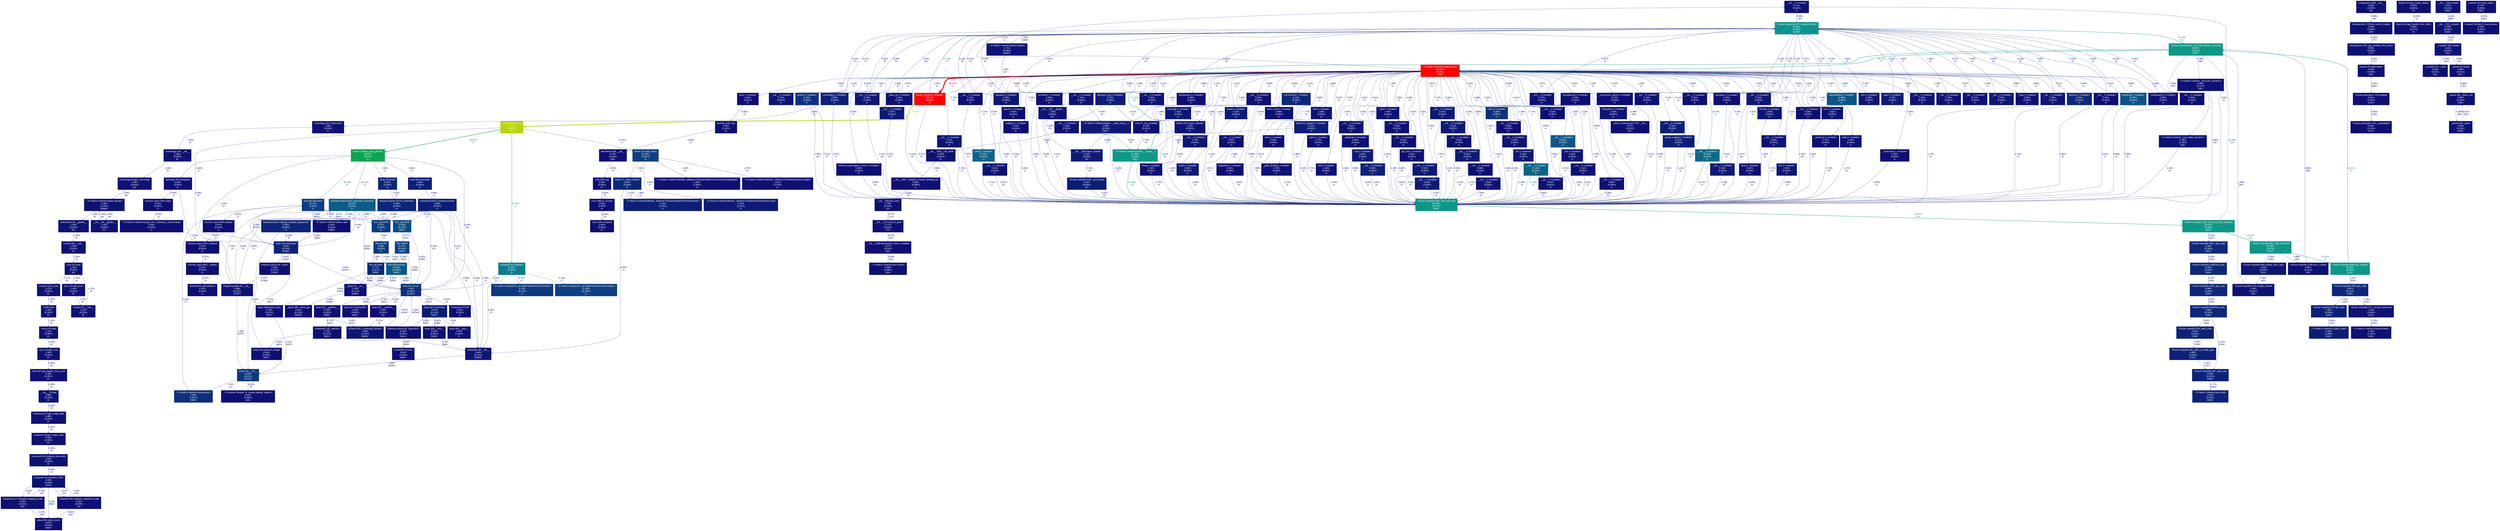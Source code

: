 digraph {
	graph [fontname=Arial, nodesep=0.125, ranksep=0.25];
	node [fontcolor=white, fontname=Arial, height=0, shape=box, style=filled, width=0];
	edge [fontname=Arial];
	23 [color="#0d1074", fontcolor="#ffffff", fontsize="10.00", label="__init__:1:<module>\n0.71%\n(0.00%)\n1×", tooltip="/work/pi_ccapano_umassd_edu/nperla_umassd_edu/envs/pycbc/lib/python3.11/site-packages/numpy/core/__init__.py"];
	23 -> 346 [arrowsize="0.35", color="#0d0f73", fontcolor="#0d0f73", fontsize="10.00", label="0.59%\n19×", labeldistance="0.50", penwidth="0.50"];
	23 -> 1118 [arrowsize="0.35", color="#0d0d73", fontcolor="#0d0d73", fontsize="10.00", label="0.13%\n3×", labeldistance="0.50", penwidth="0.50"];
	34 [color="#0d0f73", fontcolor="#ffffff", fontsize="10.00", label="<frozen posixpath>:421:_joinrealpath\n0.56%\n(0.14%)\n1101×", tooltip="<frozen posixpath>"];
	35 [color="#0d0f74", fontcolor="#ffffff", fontsize="10.00", label="<frozen posixpath>:412:realpath\n0.61%\n(0.01%)\n1100×", tooltip="<frozen posixpath>"];
	35 -> 34 [arrowsize="0.35", color="#0d0f73", fontcolor="#0d0f73", fontsize="10.00", label="0.56%\n1100×", labeldistance="0.50", penwidth="0.50"];
	36 [color="#0d1174", fontcolor="#ffffff", fontsize="10.00", label="inspect:973:getmodule\n0.93%\n(0.08%)\n202×", tooltip="/work/pi_ccapano_umassd_edu/nperla_umassd_edu/envs/pycbc/lib/python3.11/inspect.py"];
	36 -> 35 [arrowsize="0.35", color="#0d0f74", fontcolor="#0d0f74", fontsize="10.00", label="0.60%\n1092×", labeldistance="0.50", penwidth="0.50"];
	67 [color="#0d0f73", fontcolor="#ffffff", fontsize="10.00", label="__init__:2189:distributions_from_metadata\n0.57%\n(0.01%)\n324×", tooltip="/work/pi_ccapano_umassd_edu/nperla_umassd_edu/envs/pycbc/lib/python3.11/site-packages/pkg_resources/__init__.py"];
	67 -> 1670 [arrowsize="0.35", color="#0d0f73", fontcolor="#0d0f73", fontsize="10.00", label="0.43%\n162×", labeldistance="0.50", penwidth="0.50"];
	82 [color="#0d0f73", fontcolor="#ffffff", fontsize="10.00", label="libutils:124:get_libpath_from_dirlist\n0.50%\n(0.07%)\n5×", tooltip="/work/pi_ccapano_umassd_edu/nperla_umassd_edu/envs/pycbc/lib/python3.11/site-packages/pycbc/libutils.py"];
	83 [color="#0d1174", fontcolor="#ffffff", fontsize="10.00", label="libutils:157:get_ctypes_library\n0.97%\n(0.00%)\n5×", tooltip="/work/pi_ccapano_umassd_edu/nperla_umassd_edu/envs/pycbc/lib/python3.11/site-packages/pycbc/libutils.py"];
	83 -> 82 [arrowsize="0.35", color="#0d0f73", fontcolor="#0d0f73", fontsize="10.00", label="0.50%\n5×", labeldistance="0.50", penwidth="0.50"];
	86 [color="#0d1074", fontcolor="#ffffff", fontsize="10.00", label="__init__:2117:find_on_path\n0.77%\n(0.02%)\n172×", tooltip="/work/pi_ccapano_umassd_edu/nperla_umassd_edu/envs/pycbc/lib/python3.11/site-packages/pkg_resources/__init__.py"];
	86 -> 67 [arrowsize="0.35", color="#0d0f73", fontcolor="#0d0f73", fontsize="10.00", label="0.57%\n324×", labeldistance="0.50", penwidth="0.50"];
	121 [color="#0d287b", fontcolor="#ffffff", fontsize="10.00", label="detector:1:<module>\n6.21%\n(0.00%)\n1×", tooltip="/work/pi_ccapano_umassd_edu/nperla_umassd_edu/envs/pycbc/lib/python3.11/site-packages/pycbc/detector.py"];
	121 -> 346 [arrowsize="0.35", color="#0d1977", fontcolor="#0d1977", fontsize="10.00", label="2.98%\n4×", labeldistance="0.50", penwidth="0.50"];
	121 -> 1118 [arrowsize="0.35", color="#0d1a77", fontcolor="#0d1a77", fontsize="10.00", label="3.24%\n2×", labeldistance="0.50", penwidth="0.50"];
	125 [color="#0d1475", fontcolor="#ffffff", fontsize="10.00", label="__init__:1:<module>\n1.81%\n(0.00%)\n1×", tooltip="/work/pi_ccapano_umassd_edu/nperla_umassd_edu/envs/pycbc/lib/python3.11/site-packages/numpy/__init__.py"];
	125 -> 346 [arrowsize="0.35", color="#0d1475", fontcolor="#0d1475", fontsize="10.00", label="1.73%\n17×", labeldistance="0.50", penwidth="0.50"];
	180 [color="#0d1074", fontcolor="#ffffff", fontsize="10.00", label="~:0:<built-in method _imp.exec_dynamic>\n0.88%\n(0.27%)\n195×", tooltip="~"];
	180 -> 1118 [arrowsize="0.35", color="#0d0f74", fontcolor="#0d0f74", fontsize="10.00", label="0.66%\n25×", labeldistance="0.50", penwidth="0.50"];
	183 [color="#0d1375", fontcolor="#ffffff", fontsize="10.00", label="~:0:<built-in method _imp.create_dynamic>\n1.49%\n(1.38%)\n195×", tooltip="~"];
	183 -> 1118 [arrowsize="0.35", color="#0d0d73", fontcolor="#0d0d73", fontsize="10.00", label="0.10%\n8×", labeldistance="0.50", penwidth="0.50"];
	202 [color="#0d1a77", fontcolor="#ffffff", fontsize="10.00", label="~:0:<built-in method builtins.__build_class__>\n3.09%\n(0.58%)\n3267×", tooltip="~"];
	296 [color="#0d277a", fontcolor="#ffffff", fontsize="10.00", label="<frozen importlib:1604:find_spec\n5.90%\n(0.24%)\n2159×", tooltip="<frozen importlib._bootstrap_external>"];
	296 -> 336 [arrowsize="0.35", color="#0d2179", fontcolor="#0d2179", fontsize="10.00", label="4.65%\n2458×", labeldistance="0.50", penwidth="0.50"];
	296 -> 338 [arrowsize="0.35", color="#0d0d73", fontcolor="#0d0d73", fontsize="10.00", label="0.12%\n2159×", labeldistance="0.50", penwidth="0.50"];
	297 [color="#0d277a", fontcolor="#ffffff", fontsize="10.00", label="<frozen importlib:1464:_get_spec\n5.98%\n(0.06%)\n1564×", tooltip="<frozen importlib._bootstrap_external>"];
	297 -> 296 [arrowsize="0.35", color="#0d267a", fontcolor="#0d267a", fontsize="10.00", label="5.82%\n2069×", labeldistance="0.50", penwidth="0.50"];
	305 [color="#0d277a", fontcolor="#ffffff", fontsize="10.00", label="<frozen importlib:1496:find_spec\n6.00%\n(0.02%)\n1563×", tooltip="<frozen importlib._bootstrap_external>"];
	305 -> 297 [arrowsize="0.35", color="#0d277a", fontcolor="#0d277a", fontsize="10.00", label="5.98%\n1563×", labeldistance="0.50", penwidth="0.50"];
	306 [color="#0d297b", fontcolor="#ffffff", fontsize="10.00", label="<frozen importlib:1054:_find_spec\n6.32%\n(0.16%)\n1567×", tooltip="<frozen importlib._bootstrap>"];
	306 -> 305 [arrowsize="0.35", color="#0d277a", fontcolor="#0d277a", fontsize="10.00", label="6.00%\n1563×", labeldistance="0.50", penwidth="0.50"];
	312 [color="#0d1074", fontcolor="#ffffff", fontsize="10.00", label="<frozen importlib:1239:exec_module\n0.89%\n(0.01%)\n195×", tooltip="<frozen importlib._bootstrap_external>"];
	312 -> 1427 [arrowsize="0.35", color="#0d1074", fontcolor="#0d1074", fontsize="10.00", label="0.88%\n166×", labeldistance="0.50", penwidth="0.50"];
	313 [color="#0c9886", fontcolor="#ffffff", fontsize="10.00", label="<frozen importlib:666:_load_unlocked\n28.26%\n(0.07%)\n1521×", tooltip="<frozen importlib._bootstrap>"];
	313 -> 312 [arrowsize="0.35", color="#0d1074", fontcolor="#0d1074", fontsize="10.00", label="0.89%\n166×", labeldistance="0.50", penwidth="0.50"];
	313 -> 315 [arrowsize="0.35", color="#0d1675", fontcolor="#0d1675", fontsize="10.00", label="2.09%\n1502×", labeldistance="0.50", penwidth="0.50"];
	313 -> 324 [arrowsize="0.53", color="#0c9886", fontcolor="#0c9886", fontsize="10.00", label="28.25%\n9×", labeldistance="1.13", penwidth="1.13"];
	314 [color="#0d1375", fontcolor="#ffffff", fontsize="10.00", label="<frozen importlib:1231:create_module\n1.49%\n(0.01%)\n195×", tooltip="<frozen importlib._bootstrap_external>"];
	314 -> 1427 [arrowsize="0.35", color="#0d1375", fontcolor="#0d1375", fontsize="10.00", label="1.49%\n192×", labeldistance="0.50", penwidth="0.50"];
	315 [color="#0d1675", fontcolor="#ffffff", fontsize="10.00", label="<frozen importlib:566:module_from_spec\n2.09%\n(0.04%)\n1521×", tooltip="<frozen importlib._bootstrap>"];
	315 -> 314 [arrowsize="0.35", color="#0d1375", fontcolor="#0d1375", fontsize="10.00", label="1.49%\n192×", labeldistance="0.50", penwidth="0.50"];
	318 [color="#0d277a", fontcolor="#ffffff", fontsize="10.00", label="<frozen importlib:1007:get_code\n5.97%\n(0.12%)\n1315×", tooltip="<frozen importlib._bootstrap_external>"];
	318 -> 321 [arrowsize="0.35", color="#0d1f78", fontcolor="#0d1f78", fontsize="10.00", label="4.32%\n1315×", labeldistance="0.50", penwidth="0.50"];
	318 -> 327 [arrowsize="0.35", color="#0d1274", fontcolor="#0d1274", fontsize="10.00", label="1.19%\n1315×", labeldistance="0.50", penwidth="0.50"];
	321 [color="#0d1f78", fontcolor="#ffffff", fontsize="10.00", label="<frozen importlib:1127:get_data\n4.32%\n(0.05%)\n1315×", tooltip="<frozen importlib._bootstrap_external>"];
	321 -> 1649 [arrowsize="0.35", color="#0d1e78", fontcolor="#0d1e78", fontsize="10.00", label="4.08%\n1315×", labeldistance="0.50", penwidth="0.50"];
	324 [color="#0c9886", fontcolor="#ffffff", fontsize="10.00", label="<frozen importlib:934:exec_module\n28.25%\n(0.04%)\n1315×", tooltip="<frozen importlib._bootstrap_external>"];
	324 -> 318 [arrowsize="0.35", color="#0d277a", fontcolor="#0d277a", fontsize="10.00", label="5.97%\n1315×", labeldistance="0.50", penwidth="0.50"];
	324 -> 1427 [arrowsize="0.53", color="#0c9886", fontcolor="#0c9886", fontsize="10.00", label="28.21%\n9×", labeldistance="1.13", penwidth="1.13"];
	327 [color="#0d1274", fontcolor="#ffffff", fontsize="10.00", label="<frozen importlib:727:_compile_bytecode\n1.19%\n(0.04%)\n1315×", tooltip="<frozen importlib._bootstrap_external>"];
	327 -> 1729 [arrowsize="0.35", color="#0d1174", fontcolor="#0d1174", fontsize="10.00", label="1.13%\n1315×", labeldistance="0.50", penwidth="0.50"];
	336 [color="#0d2179", fontcolor="#ffffff", fontsize="10.00", label="<frozen importlib:159:_path_isfile\n4.65%\n(0.02%)\n2458×", tooltip="<frozen importlib._bootstrap_external>"];
	336 -> 337 [arrowsize="0.35", color="#0d2179", fontcolor="#0d2179", fontsize="10.00", label="4.63%\n2458×", labeldistance="0.50", penwidth="0.50"];
	337 [color="#0d2179", fontcolor="#ffffff", fontsize="10.00", label="<frozen importlib:150:_path_is_mode_type\n4.65%\n(0.03%)\n2715×", tooltip="<frozen importlib._bootstrap_external>"];
	337 -> 338 [arrowsize="0.35", color="#0d2179", fontcolor="#0d2179", fontsize="10.00", label="4.62%\n2715×", labeldistance="0.50", penwidth="0.50"];
	338 [color="#0d2279", fontcolor="#ffffff", fontsize="10.00", label="<frozen importlib:140:_path_stat\n4.80%\n(0.03%)\n6359×", tooltip="<frozen importlib._bootstrap_external>"];
	338 -> 1665 [arrowsize="0.35", color="#0d2179", fontcolor="#0d2179", fontsize="10.00", label="4.77%\n6359×", labeldistance="0.50", penwidth="0.50"];
	346 [color="#0c9491", fontcolor="#ffffff", fontsize="10.00", label="<frozen importlib:1207:_handle_fromlist\n25.58%\n(0.10%)\n11085×", tooltip="<frozen importlib._bootstrap>"];
	346 -> 1427 [arrowsize="0.50", color="#0c9491", fontcolor="#0c9491", fontsize="10.00", label="25.50%\n61×", labeldistance="1.02", penwidth="1.02"];
	346 -> 2105 [arrowsize="0.35", color="#0d1475", fontcolor="#0d1475", fontsize="10.00", label="1.65%\n21800×", labeldistance="0.50", penwidth="0.50"];
	347 [color="#0c9788", fontcolor="#ffffff", fontsize="10.00", label="~:0:<built-in method builtins.__import__>\n27.68%\n(0.02%)\n849×", tooltip="~"];
	347 -> 1118 [arrowsize="0.53", color="#0c9788", fontcolor="#0c9788", fontsize="10.00", label="27.68%\n15×", labeldistance="1.11", penwidth="1.11"];
	363 [color="#ff0000", fontcolor="#ffffff", fontsize="10.00", label="pycbc_inspiral:1:<module>\n100.00%\n(0.00%)\n1×", tooltip="/work/pi_ccapano_umassd_edu/nperla_umassd_edu/envs/pycbc/bin/pycbc_inspiral"];
	363 -> 346 [arrowsize="0.47", color="#0c7e8f", fontcolor="#0c7e8f", fontsize="10.00", label="21.78%\n4×", labeldistance="0.87", penwidth="0.87"];
	363 -> 1118 [arrowsize="0.35", color="#0d2a7b", fontcolor="#0d2a7b", fontsize="10.00", label="6.52%\n5×", labeldistance="0.50", penwidth="0.50"];
	363 -> 2136 [arrowsize="0.85", color="#b9d506", fontcolor="#b9d506", fontsize="10.00", label="71.64%\n1×", labeldistance="2.87", penwidth="2.87"];
	396 [color="#0d0f74", fontcolor="#ffffff", fontsize="10.00", label="__init__:1:<module>\n0.65%\n(0.00%)\n1×", tooltip="/work/pi_ccapano_umassd_edu/nperla_umassd_edu/envs/pycbc/lib/python3.11/site-packages/h5py/__init__.py"];
	396 -> 346 [arrowsize="0.35", color="#0d0e73", fontcolor="#0d0e73", fontsize="10.00", label="0.34%\n4×", labeldistance="0.50", penwidth="0.50"];
	396 -> 1118 [arrowsize="0.35", color="#0d0e73", fontcolor="#0d0e73", fontsize="10.00", label="0.30%\n5×", labeldistance="0.50", penwidth="0.50"];
	397 [color="#0d1174", fontcolor="#ffffff", fontsize="10.00", label="array:1:<module>\n0.92%\n(0.00%)\n1×", tooltip="/work/pi_ccapano_umassd_edu/nperla_umassd_edu/envs/pycbc/lib/python3.11/site-packages/pycbc/types/array.py"];
	397 -> 1118 [arrowsize="0.35", color="#0d1074", fontcolor="#0d1074", fontsize="10.00", label="0.90%\n3×", labeldistance="0.50", penwidth="0.50"];
	402 [color="#0d257a", fontcolor="#ffffff", fontsize="10.00", label="frequencyseries:437:to_timeseries\n5.55%\n(0.00%)\n1×", tooltip="/work/pi_ccapano_umassd_edu/nperla_umassd_edu/envs/pycbc/lib/python3.11/site-packages/pycbc/types/frequencyseries.py"];
	402 -> 2210 [arrowsize="0.35", color="#0d0e73", fontcolor="#0d0e73", fontsize="10.00", label="0.26%\n1×", labeldistance="0.50", penwidth="0.50"];
	402 -> 2211 [arrowsize="0.35", color="#0d0e73", fontcolor="#0d0e73", fontsize="10.00", label="0.25%\n1×", labeldistance="0.50", penwidth="0.50"];
	402 -> 2213 [arrowsize="0.35", color="#0d2279", fontcolor="#0d2279", fontsize="10.00", label="4.98%\n1×", labeldistance="0.50", penwidth="0.50"];
	403 [color="#0d1d78", fontcolor="#ffffff", fontsize="10.00", label="timeseries:933:to_frequencyseries\n3.89%\n(0.00%)\n1×", tooltip="/work/pi_ccapano_umassd_edu/nperla_umassd_edu/envs/pycbc/lib/python3.11/site-packages/pycbc/types/timeseries.py"];
	403 -> 2210 [arrowsize="0.35", color="#0d0e73", fontcolor="#0d0e73", fontsize="10.00", label="0.25%\n1×", labeldistance="0.50", penwidth="0.50"];
	403 -> 2211 [arrowsize="0.35", color="#0d0e73", fontcolor="#0d0e73", fontsize="10.00", label="0.26%\n1×", labeldistance="0.50", penwidth="0.50"];
	403 -> 2214 [arrowsize="0.35", color="#0d1a77", fontcolor="#0d1a77", fontsize="10.00", label="3.21%\n1×", labeldistance="0.50", penwidth="0.50"];
	403 -> 3489 [arrowsize="0.35", color="#0d0d73", fontcolor="#0d0d73", fontsize="10.00", label="0.17%\n2×", labeldistance="0.50", penwidth="0.50"];
	417 [color="#0c5386", fontcolor="#ffffff", fontsize="10.00", label="eventmgr:1:<module>\n14.50%\n(0.00%)\n1×", tooltip="/work/pi_ccapano_umassd_edu/nperla_umassd_edu/envs/pycbc/lib/python3.11/site-packages/pycbc/events/eventmgr.py"];
	417 -> 346 [arrowsize="0.35", color="#0d327d", fontcolor="#0d327d", fontsize="10.00", label="8.28%\n2×", labeldistance="0.50", penwidth="0.50"];
	417 -> 1118 [arrowsize="0.35", color="#0d287b", fontcolor="#0d287b", fontsize="10.00", label="6.22%\n1×", labeldistance="0.50", penwidth="0.50"];
	419 [color="#0d1375", fontcolor="#ffffff", fontsize="10.00", label="__init__:1:<module>\n1.44%\n(0.00%)\n1×", tooltip="/work/pi_ccapano_umassd_edu/nperla_umassd_edu/envs/pycbc/lib/python3.11/site-packages/astropy/__init__.py"];
	419 -> 202 [arrowsize="0.35", color="#0d0e73", fontcolor="#0d0e73", fontsize="10.00", label="0.34%\n4×", labeldistance="0.50", penwidth="0.50"];
	419 -> 346 [arrowsize="0.35", color="#0d1174", fontcolor="#0d1174", fontsize="10.00", label="0.92%\n1×", labeldistance="0.50", penwidth="0.50"];
	419 -> 1118 [arrowsize="0.35", color="#0d0d73", fontcolor="#0d0d73", fontsize="10.00", label="0.15%\n4×", labeldistance="0.50", penwidth="0.50"];
	422 [color="#0c5586", fontcolor="#ffffff", fontsize="10.00", label="matchedfilter:1:<module>\n14.96%\n(0.00%)\n1×", tooltip="/work/pi_ccapano_umassd_edu/nperla_umassd_edu/envs/pycbc/lib/python3.11/site-packages/pycbc/filter/matchedfilter.py"];
	422 -> 346 [arrowsize="0.39", color="#0c5586", fontcolor="#0c5586", fontsize="10.00", label="14.96%\n5×", labeldistance="0.60", penwidth="0.60"];
	424 [color="#0d1074", fontcolor="#ffffff", fontsize="10.00", label="configuration:1:<module>\n0.89%\n(0.00%)\n1×", tooltip="/work/pi_ccapano_umassd_edu/nperla_umassd_edu/envs/pycbc/lib/python3.11/site-packages/astropy/config/configuration.py"];
	424 -> 346 [arrowsize="0.35", color="#0d0e73", fontcolor="#0d0e73", fontsize="10.00", label="0.20%\n2×", labeldistance="0.50", penwidth="0.50"];
	424 -> 1118 [arrowsize="0.35", color="#0d1074", fontcolor="#0d1074", fontsize="10.00", label="0.69%\n4×", labeldistance="0.50", penwidth="0.50"];
	425 [color="#0d1074", fontcolor="#ffffff", fontsize="10.00", label="configuration:258:__init__\n0.89%\n(0.00%)\n48×", tooltip="/work/pi_ccapano_umassd_edu/nperla_umassd_edu/envs/pycbc/lib/python3.11/site-packages/astropy/config/configuration.py"];
	425 -> 2216 [arrowsize="0.35", color="#0d1074", fontcolor="#0d1074", fontsize="10.00", label="0.89%\n48×", labeldistance="0.50", penwidth="0.50"];
	438 [color="#0d1475", fontcolor="#ffffff", fontsize="10.00", label="formats:1:<module>\n1.69%\n(0.00%)\n1×", tooltip="/work/pi_ccapano_umassd_edu/nperla_umassd_edu/envs/pycbc/lib/python3.11/site-packages/astropy/time/formats.py"];
	438 -> 1118 [arrowsize="0.35", color="#0d1475", fontcolor="#0d1475", fontsize="10.00", label="1.64%\n3×", labeldistance="0.50", penwidth="0.50"];
	450 [color="#0d0f73", fontcolor="#ffffff", fontsize="10.00", label="astrophys:1:<module>\n0.54%\n(0.00%)\n1×", tooltip="/work/pi_ccapano_umassd_edu/nperla_umassd_edu/envs/pycbc/lib/python3.11/site-packages/astropy/units/astrophys.py"];
	450 -> 346 [arrowsize="0.35", color="#0d0d73", fontcolor="#0d0d73", fontsize="10.00", label="0.17%\n2×", labeldistance="0.50", penwidth="0.50"];
	450 -> 1118 [arrowsize="0.35", color="#0d0d73", fontcolor="#0d0d73", fontsize="10.00", label="0.11%\n1×", labeldistance="0.50", penwidth="0.50"];
	464 [color="#0d1776", fontcolor="#ffffff", fontsize="10.00", label="__init__:1:<module>\n2.54%\n(0.00%)\n1×", tooltip="/work/pi_ccapano_umassd_edu/nperla_umassd_edu/envs/pycbc/lib/python3.11/site-packages/astropy/coordinates/builtin_frames/__init__.py"];
	464 -> 346 [arrowsize="0.35", color="#0d0d73", fontcolor="#0d0d73", fontsize="10.00", label="0.17%\n2×", labeldistance="0.50", penwidth="0.50"];
	464 -> 1118 [arrowsize="0.35", color="#0d1776", fontcolor="#0d1776", fontsize="10.00", label="2.37%\n16×", labeldistance="0.50", penwidth="0.50"];
	466 [color="#0d1575", fontcolor="#ffffff", fontsize="10.00", label="utils:1:<module>\n2.08%\n(0.00%)\n1×", tooltip="/work/pi_ccapano_umassd_edu/nperla_umassd_edu/envs/pycbc/lib/python3.11/site-packages/astropy/coordinates/builtin_frames/utils.py"];
	466 -> 346 [arrowsize="0.35", color="#0d1575", fontcolor="#0d1575", fontsize="10.00", label="2.03%\n3×", labeldistance="0.50", penwidth="0.50"];
	468 [color="#0d1575", fontcolor="#ffffff", fontsize="10.00", label="__init__:1:<module>\n1.96%\n(0.00%)\n1×", tooltip="/work/pi_ccapano_umassd_edu/nperla_umassd_edu/envs/pycbc/lib/python3.11/site-packages/astropy/table/__init__.py"];
	468 -> 1118 [arrowsize="0.35", color="#0d1475", fontcolor="#0d1475", fontsize="10.00", label="1.74%\n12×", labeldistance="0.50", penwidth="0.50"];
	469 [color="#0d1575", fontcolor="#ffffff", fontsize="10.00", label="iers:1:<module>\n2.01%\n(0.00%)\n1×", tooltip="/work/pi_ccapano_umassd_edu/nperla_umassd_edu/envs/pycbc/lib/python3.11/site-packages/astropy/utils/iers/iers.py"];
	469 -> 1118 [arrowsize="0.35", color="#0d1575", fontcolor="#0d1575", fontsize="10.00", label="1.98%\n1×", labeldistance="0.50", penwidth="0.50"];
	478 [color="#0d0f73", fontcolor="#ffffff", fontsize="10.00", label="__init__:1:<module>\n0.56%\n(0.00%)\n1×", tooltip="/work/pi_ccapano_umassd_edu/nperla_umassd_edu/envs/pycbc/lib/python3.11/site-packages/astropy/io/ascii/__init__.py"];
	478 -> 1118 [arrowsize="0.35", color="#0d0f73", fontcolor="#0d0f73", fontsize="10.00", label="0.55%\n13×", labeldistance="0.50", penwidth="0.50"];
	507 [color="#0d1675", fontcolor="#ffffff", fontsize="10.00", label="__init__:1:<module>\n2.10%\n(0.00%)\n1×", tooltip="/work/pi_ccapano_umassd_edu/nperla_umassd_edu/envs/pycbc/lib/python3.11/site-packages/scipy/optimize/__init__.py"];
	507 -> 346 [arrowsize="0.35", color="#0d0d73", fontcolor="#0d0d73", fontsize="10.00", label="0.10%\n2×", labeldistance="0.50", penwidth="0.50"];
	507 -> 1118 [arrowsize="0.35", color="#0d1575", fontcolor="#0d1575", fontsize="10.00", label="1.99%\n14×", labeldistance="0.50", penwidth="0.50"];
	508 [color="#0d327d", fontcolor="#ffffff", fontsize="10.00", label="pnutils:1:<module>\n8.25%\n(0.00%)\n1×", tooltip="/work/pi_ccapano_umassd_edu/nperla_umassd_edu/envs/pycbc/lib/python3.11/site-packages/pycbc/pnutils.py"];
	508 -> 346 [arrowsize="0.35", color="#0d287b", fontcolor="#0d287b", fontsize="10.00", label="6.13%\n2×", labeldistance="0.50", penwidth="0.50"];
	508 -> 1118 [arrowsize="0.35", color="#0d1675", fontcolor="#0d1675", fontsize="10.00", label="2.12%\n1×", labeldistance="0.50", penwidth="0.50"];
	510 [color="#0d1074", fontcolor="#ffffff", fontsize="10.00", label="_minimize:1:<module>\n0.75%\n(0.00%)\n1×", tooltip="/work/pi_ccapano_umassd_edu/nperla_umassd_edu/envs/pycbc/lib/python3.11/site-packages/scipy/optimize/_minimize.py"];
	510 -> 1118 [arrowsize="0.35", color="#0d1074", fontcolor="#0d1074", fontsize="10.00", label="0.75%\n9×", labeldistance="0.50", penwidth="0.50"];
	518 [color="#0d287b", fontcolor="#ffffff", fontsize="10.00", label="conversions:1:<module>\n6.12%\n(0.00%)\n1×", tooltip="/work/pi_ccapano_umassd_edu/nperla_umassd_edu/envs/pycbc/lib/python3.11/site-packages/pycbc/conversions.py"];
	518 -> 1118 [arrowsize="0.35", color="#0d2078", fontcolor="#0d2078", fontsize="10.00", label="4.41%\n2×", labeldistance="0.50", penwidth="0.50"];
	518 -> 7447 [arrowsize="0.35", color="#0d1475", fontcolor="#0d1475", fontsize="10.00", label="1.63%\n2×", labeldistance="0.50", penwidth="0.50"];
	526 [color="#0d0f74", fontcolor="#ffffff", fontsize="10.00", label="base:1:<module>\n0.60%\n(0.00%)\n1×", tooltip="/work/pi_ccapano_umassd_edu/nperla_umassd_edu/envs/pycbc/lib/python3.11/site-packages/astropy/cosmology/flrw/base.py"];
	526 -> 3593 [arrowsize="0.35", color="#0d0f73", fontcolor="#0d0f73", fontsize="10.00", label="0.55%\n2×", labeldistance="0.50", penwidth="0.50"];
	528 [color="#0d1174", fontcolor="#ffffff", fontsize="10.00", label="fitting:1:<module>\n1.00%\n(0.00%)\n1×", tooltip="/work/pi_ccapano_umassd_edu/nperla_umassd_edu/envs/pycbc/lib/python3.11/site-packages/astropy/modeling/fitting.py"];
	528 -> 1118 [arrowsize="0.35", color="#0d1074", fontcolor="#0d1074", fontsize="10.00", label="0.75%\n3×", labeldistance="0.50", penwidth="0.50"];
	545 [color="#0d1375", fontcolor="#ffffff", fontsize="10.00", label="__init__:1:<module>\n1.56%\n(0.00%)\n1×", tooltip="/work/pi_ccapano_umassd_edu/nperla_umassd_edu/envs/pycbc/lib/python3.11/site-packages/pkg_resources/__init__.py"];
	545 -> 347 [arrowsize="0.35", color="#0d0e73", fontcolor="#0d0e73", fontsize="10.00", label="0.32%\n5×", labeldistance="0.50", penwidth="0.50"];
	545 -> 1118 [arrowsize="0.35", color="#0d0e73", fontcolor="#0d0e73", fontsize="10.00", label="0.23%\n2×", labeldistance="0.50", penwidth="0.50"];
	545 -> 3823 [arrowsize="0.35", color="#0d1174", fontcolor="#0d1174", fontsize="10.00", label="0.93%\n2×", labeldistance="0.50", penwidth="0.50"];
	552 [color="#0d1776", fontcolor="#ffffff", fontsize="10.00", label="__init__:1:<module>\n2.49%\n(0.00%)\n1×", tooltip="/work/pi_ccapano_umassd_edu/nperla_umassd_edu/envs/pycbc/lib/python3.11/site-packages/scipy/signal/__init__.py"];
	552 -> 346 [arrowsize="0.35", color="#0d0e73", fontcolor="#0d0e73", fontsize="10.00", label="0.33%\n3×", labeldistance="0.50", penwidth="0.50"];
	552 -> 1118 [arrowsize="0.35", color="#0d1676", fontcolor="#0d1676", fontsize="10.00", label="2.15%\n14×", labeldistance="0.50", penwidth="0.50"];
	553 [color="#0d1776", fontcolor="#ffffff", fontsize="10.00", label="resample:1:<module>\n2.51%\n(0.00%)\n1×", tooltip="/work/pi_ccapano_umassd_edu/nperla_umassd_edu/envs/pycbc/lib/python3.11/site-packages/pycbc/filter/resample.py"];
	553 -> 1118 [arrowsize="0.35", color="#0d1776", fontcolor="#0d1776", fontsize="10.00", label="2.50%\n1×", labeldistance="0.50", penwidth="0.50"];
	564 [color="#0d1475", fontcolor="#ffffff", fontsize="10.00", label="__init__:1:<module>\n1.70%\n(0.00%)\n1×", tooltip="/work/pi_ccapano_umassd_edu/nperla_umassd_edu/envs/pycbc/lib/python3.11/site-packages/scipy/stats/__init__.py"];
	564 -> 1118 [arrowsize="0.35", color="#0d1475", fontcolor="#0d1475", fontsize="10.00", label="1.63%\n13×", labeldistance="0.50", penwidth="0.50"];
	565 [color="#0d1274", fontcolor="#ffffff", fontsize="10.00", label="_stats_py:1:<module>\n1.25%\n(0.00%)\n1×", tooltip="/work/pi_ccapano_umassd_edu/nperla_umassd_edu/envs/pycbc/lib/python3.11/site-packages/scipy/stats/_stats_py.py"];
	565 -> 346 [arrowsize="0.35", color="#0d1174", fontcolor="#0d1174", fontsize="10.00", label="1.03%\n10×", labeldistance="0.50", penwidth="0.50"];
	565 -> 1118 [arrowsize="0.35", color="#0d0d73", fontcolor="#0d0d73", fontsize="10.00", label="0.11%\n3×", labeldistance="0.50", penwidth="0.50"];
	568 [color="#0d1074", fontcolor="#ffffff", fontsize="10.00", label="_continuous_distns:1:<module>\n0.74%\n(0.00%)\n1×", tooltip="/work/pi_ccapano_umassd_edu/nperla_umassd_edu/envs/pycbc/lib/python3.11/site-packages/scipy/stats/_continuous_distns.py"];
	568 -> 1118 [arrowsize="0.35", color="#0d0d73", fontcolor="#0d0d73", fontsize="10.00", label="0.11%\n3×", labeldistance="0.50", penwidth="0.50"];
	568 -> 3007 [arrowsize="0.35", color="#0d0f73", fontcolor="#0d0f73", fontsize="10.00", label="0.56%\n106×", labeldistance="0.50", penwidth="0.50"];
	569 [color="#0d1174", fontcolor="#ffffff", fontsize="10.00", label="__init__:1:<module>\n1.12%\n(0.00%)\n1×", tooltip="/work/pi_ccapano_umassd_edu/nperla_umassd_edu/envs/pycbc/lib/python3.11/site-packages/requests/__init__.py"];
	569 -> 346 [arrowsize="0.35", color="#0d0d73", fontcolor="#0d0d73", fontsize="10.00", label="0.15%\n3×", labeldistance="0.50", penwidth="0.50"];
	569 -> 1118 [arrowsize="0.35", color="#0d1174", fontcolor="#0d1174", fontsize="10.00", label="0.97%\n4×", labeldistance="0.50", penwidth="0.50"];
	588 [color="#0d1a77", fontcolor="#ffffff", fontsize="10.00", label="strain:1:<module>\n3.20%\n(0.00%)\n1×", tooltip="/work/pi_ccapano_umassd_edu/nperla_umassd_edu/envs/pycbc/lib/python3.11/site-packages/pycbc/strain/strain.py"];
	588 -> 1118 [arrowsize="0.35", color="#0d1a77", fontcolor="#0d1a77", fontsize="10.00", label="3.20%\n2×", labeldistance="0.50", penwidth="0.50"];
	589 [color="#0d1a77", fontcolor="#ffffff", fontsize="10.00", label="frame:1:<module>\n3.12%\n(0.00%)\n1×", tooltip="/work/pi_ccapano_umassd_edu/nperla_umassd_edu/envs/pycbc/lib/python3.11/site-packages/pycbc/frame/frame.py"];
	589 -> 1118 [arrowsize="0.35", color="#0d1a77", fontcolor="#0d1a77", fontsize="10.00", label="3.12%\n2×", labeldistance="0.50", penwidth="0.50"];
	590 [color="#0d1a77", fontcolor="#ffffff", fontsize="10.00", label="inject:1:<module>\n3.16%\n(0.00%)\n1×", tooltip="/work/pi_ccapano_umassd_edu/nperla_umassd_edu/envs/pycbc/lib/python3.11/site-packages/pycbc/inject/inject.py"];
	590 -> 346 [arrowsize="0.35", color="#0d1a77", fontcolor="#0d1a77", fontsize="10.00", label="3.16%\n7×", labeldistance="0.50", penwidth="0.50"];
	591 [color="#0d1976", fontcolor="#ffffff", fontsize="10.00", label="requests:1:<module>\n2.84%\n(0.00%)\n1×", tooltip="/work/pi_ccapano_umassd_edu/nperla_umassd_edu/envs/pycbc/lib/python3.11/site-packages/igwn_auth_utils/requests.py"];
	591 -> 346 [arrowsize="0.35", color="#0d0f73", fontcolor="#0d0f73", fontsize="10.00", label="0.52%\n3×", labeldistance="0.50", penwidth="0.50"];
	591 -> 1118 [arrowsize="0.35", color="#0d1776", fontcolor="#0d1776", fontsize="10.00", label="2.33%\n4×", labeldistance="0.50", penwidth="0.50"];
	601 [color="#0d0f74", fontcolor="#ffffff", fontsize="10.00", label="__init__:1:<module>\n0.60%\n(0.00%)\n1×", tooltip="/work/pi_ccapano_umassd_edu/nperla_umassd_edu/envs/pycbc/lib/python3.11/site-packages/urllib3/__init__.py"];
	601 -> 1118 [arrowsize="0.35", color="#0d0f73", fontcolor="#0d0f73", fontsize="10.00", label="0.57%\n6×", labeldistance="0.50", penwidth="0.50"];
	614 [color="#0d0f73", fontcolor="#ffffff", fontsize="10.00", label="algorithms:1:<module>\n0.54%\n(0.00%)\n1×", tooltip="/work/pi_ccapano_umassd_edu/nperla_umassd_edu/envs/pycbc/lib/python3.11/site-packages/jwt/algorithms.py"];
	614 -> 1118 [arrowsize="0.35", color="#0d0f73", fontcolor="#0d0f73", fontsize="10.00", label="0.51%\n8×", labeldistance="0.50", penwidth="0.50"];
	615 [color="#0d1174", fontcolor="#ffffff", fontsize="10.00", label="scitokens:1:<module>\n0.98%\n(0.00%)\n1×", tooltip="/work/pi_ccapano_umassd_edu/nperla_umassd_edu/envs/pycbc/lib/python3.11/site-packages/scitokens/scitokens.py"];
	615 -> 346 [arrowsize="0.35", color="#0d0e73", fontcolor="#0d0e73", fontsize="10.00", label="0.34%\n5×", labeldistance="0.50", penwidth="0.50"];
	615 -> 1118 [arrowsize="0.35", color="#0d0f74", fontcolor="#0d0f74", fontsize="10.00", label="0.64%\n2×", labeldistance="0.50", penwidth="0.50"];
	686 [color="#0d1074", fontcolor="#ffffff", fontsize="10.00", label="bank_chisq:1:<module>\n0.89%\n(0.00%)\n1×", tooltip="/work/pi_ccapano_umassd_edu/nperla_umassd_edu/envs/pycbc/lib/python3.11/site-packages/pycbc/vetoes/bank_chisq.py"];
	686 -> 1118 [arrowsize="0.35", color="#0d1074", fontcolor="#0d1074", fontsize="10.00", label="0.89%\n1×", labeldistance="0.50", penwidth="0.50"];
	709 [color="#0d0f73", fontcolor="#ffffff", fontsize="10.00", label="bank:1:<module>\n0.58%\n(0.00%)\n1×", tooltip="/work/pi_ccapano_umassd_edu/nperla_umassd_edu/envs/pycbc/lib/python3.11/site-packages/pycbc/waveform/bank.py"];
	709 -> 1118 [arrowsize="0.35", color="#0d0f73", fontcolor="#0d0f73", fontsize="10.00", label="0.58%\n2×", labeldistance="0.50", penwidth="0.50"];
	737 [color="#0d1174", fontcolor="#ffffff", fontsize="10.00", label="distributions:1:<module>\n0.98%\n(0.00%)\n1×", tooltip="/work/pi_ccapano_umassd_edu/nperla_umassd_edu/envs/pycbc/lib/python3.11/site-packages/scipy/stats/distributions.py"];
	737 -> 346 [arrowsize="0.35", color="#0d1074", fontcolor="#0d1074", fontsize="10.00", label="0.87%\n3×", labeldistance="0.50", penwidth="0.50"];
	737 -> 1118 [arrowsize="0.35", color="#0d0d73", fontcolor="#0d0d73", fontsize="10.00", label="0.11%\n3×", labeldistance="0.50", penwidth="0.50"];
	742 [color="#0d1475", fontcolor="#ffffff", fontsize="10.00", label="_peak_finding:1:<module>\n1.72%\n(0.00%)\n1×", tooltip="/work/pi_ccapano_umassd_edu/nperla_umassd_edu/envs/pycbc/lib/python3.11/site-packages/scipy/signal/_peak_finding.py"];
	742 -> 1118 [arrowsize="0.35", color="#0d1475", fontcolor="#0d1475", fontsize="10.00", label="1.72%\n2×", labeldistance="0.50", penwidth="0.50"];
	760 [color="#0d1375", fontcolor="#ffffff", fontsize="10.00", label="qnm:1:<module>\n1.58%\n(0.00%)\n1×", tooltip="/work/pi_ccapano_umassd_edu/nperla_umassd_edu/envs/pycbc/lib/python3.11/site-packages/pykerr/qnm.py"];
	760 -> 1118 [arrowsize="0.35", color="#0d1375", fontcolor="#0d1375", fontsize="10.00", label="1.58%\n1×", labeldistance="0.50", penwidth="0.50"];
	772 [color="#0d1074", fontcolor="#ffffff", fontsize="10.00", label="__init__:1:<module>\n0.69%\n(0.00%)\n1×", tooltip="/work/pi_ccapano_umassd_edu/nperla_umassd_edu/envs/pycbc/lib/python3.11/site-packages/astropy/nddata/__init__.py"];
	772 -> 202 [arrowsize="0.35", color="#0d0e73", fontcolor="#0d0e73", fontsize="10.00", label="0.21%\n1×", labeldistance="0.50", penwidth="0.50"];
	772 -> 1118 [arrowsize="0.35", color="#0d0f73", fontcolor="#0d0f73", fontsize="10.00", label="0.48%\n5×", labeldistance="0.50", penwidth="0.50"];
	783 [color="#0d1074", fontcolor="#ffffff", fontsize="10.00", label="spline:1:<module>\n0.73%\n(0.00%)\n1×", tooltip="/work/pi_ccapano_umassd_edu/nperla_umassd_edu/envs/pycbc/lib/python3.11/site-packages/astropy/modeling/spline.py"];
	783 -> 1118 [arrowsize="0.35", color="#0d1074", fontcolor="#0d1074", fontsize="10.00", label="0.73%\n1×", labeldistance="0.50", penwidth="0.50"];
	784 [color="#0d1475", fontcolor="#ffffff", fontsize="10.00", label="__init__:1:<module>\n1.65%\n(0.00%)\n1×", tooltip="/work/pi_ccapano_umassd_edu/nperla_umassd_edu/envs/pycbc/lib/python3.11/site-packages/astropy/cosmology/io/__init__.py"];
	784 -> 346 [arrowsize="0.35", color="#0d1475", fontcolor="#0d1475", fontsize="10.00", label="1.65%\n1×", labeldistance="0.50", penwidth="0.50"];
	785 [color="#0d1375", fontcolor="#ffffff", fontsize="10.00", label="__init__:1:<module>\n1.39%\n(0.00%)\n1×", tooltip="/work/pi_ccapano_umassd_edu/nperla_umassd_edu/envs/pycbc/lib/python3.11/site-packages/astropy/modeling/__init__.py"];
	785 -> 346 [arrowsize="0.35", color="#0d1275", fontcolor="#0d1275", fontsize="10.00", label="1.39%\n1×", labeldistance="0.50", penwidth="0.50"];
	786 [color="#0d1375", fontcolor="#ffffff", fontsize="10.00", label="utils:1:<module>\n1.40%\n(0.00%)\n1×", tooltip="/work/pi_ccapano_umassd_edu/nperla_umassd_edu/envs/pycbc/lib/python3.11/site-packages/astropy/cosmology/io/utils.py"];
	786 -> 1118 [arrowsize="0.35", color="#0d1375", fontcolor="#0d1375", fontsize="10.00", label="1.40%\n1×", labeldistance="0.50", penwidth="0.50"];
	787 [color="#0d1375", fontcolor="#ffffff", fontsize="10.00", label="ecsv:1:<module>\n1.52%\n(0.00%)\n1×", tooltip="/work/pi_ccapano_umassd_edu/nperla_umassd_edu/envs/pycbc/lib/python3.11/site-packages/astropy/cosmology/io/ecsv.py"];
	787 -> 1118 [arrowsize="0.35", color="#0d1375", fontcolor="#0d1375", fontsize="10.00", label="1.50%\n1×", labeldistance="0.50", penwidth="0.50"];
	788 [color="#0d1375", fontcolor="#ffffff", fontsize="10.00", label="table:1:<module>\n1.49%\n(0.00%)\n1×", tooltip="/work/pi_ccapano_umassd_edu/nperla_umassd_edu/envs/pycbc/lib/python3.11/site-packages/astropy/cosmology/io/table.py"];
	788 -> 1118 [arrowsize="0.35", color="#0d1375", fontcolor="#0d1375", fontsize="10.00", label="1.47%\n3×", labeldistance="0.50", penwidth="0.50"];
	796 [color="#0d1074", fontcolor="#ffffff", fontsize="10.00", label="__init__:1:<module>\n0.67%\n(0.00%)\n1×", tooltip="/work/pi_ccapano_umassd_edu/nperla_umassd_edu/envs/pycbc/lib/python3.11/site-packages/astropy/cosmology/flrw/__init__.py"];
	796 -> 346 [arrowsize="0.35", color="#0d1074", fontcolor="#0d1074", fontsize="10.00", label="0.67%\n1×", labeldistance="0.50", penwidth="0.50"];
	818 [color="#0d1776", fontcolor="#ffffff", fontsize="10.00", label="__init__:1:<module>\n2.45%\n(0.00%)\n1×", tooltip="/work/pi_ccapano_umassd_edu/nperla_umassd_edu/envs/pycbc/lib/python3.11/site-packages/astropy/cosmology/__init__.py"];
	818 -> 346 [arrowsize="0.35", color="#0d1776", fontcolor="#0d1776", fontsize="10.00", label="2.45%\n5×", labeldistance="0.50", penwidth="0.50"];
	834 [color="#0d0f74", fontcolor="#ffffff", fontsize="10.00", label="__init__:1:<module>\n0.64%\n(0.00%)\n1×", tooltip="/work/pi_ccapano_umassd_edu/nperla_umassd_edu/envs/pycbc/lib/python3.11/site-packages/scipy/spatial/__init__.py"];
	834 -> 346 [arrowsize="0.35", color="#0d0e73", fontcolor="#0d0e73", fontsize="10.00", label="0.19%\n2×", labeldistance="0.50", penwidth="0.50"];
	834 -> 1118 [arrowsize="0.35", color="#0d0f73", fontcolor="#0d0f73", fontsize="10.00", label="0.44%\n6×", labeldistance="0.50", penwidth="0.50"];
	867 [color="#0d1074", fontcolor="#ffffff", fontsize="10.00", label="_shgo:1:<module>\n0.68%\n(0.00%)\n1×", tooltip="/work/pi_ccapano_umassd_edu/nperla_umassd_edu/envs/pycbc/lib/python3.11/site-packages/scipy/optimize/_shgo.py"];
	867 -> 346 [arrowsize="0.35", color="#0d0f74", fontcolor="#0d0f74", fontsize="10.00", label="0.65%\n3×", labeldistance="0.50", penwidth="0.50"];
	873 [color="#0d2078", fontcolor="#ffffff", fontsize="10.00", label="cosmology:1:<module>\n4.39%\n(0.00%)\n1×", tooltip="/work/pi_ccapano_umassd_edu/nperla_umassd_edu/envs/pycbc/lib/python3.11/site-packages/pycbc/cosmology.py"];
	873 -> 346 [arrowsize="0.35", color="#0d0f73", fontcolor="#0d0f73", fontsize="10.00", label="0.55%\n3×", labeldistance="0.50", penwidth="0.50"];
	873 -> 1118 [arrowsize="0.35", color="#0d1776", fontcolor="#0d1776", fontsize="10.00", label="2.47%\n1×", labeldistance="0.50", penwidth="0.50"];
	873 -> 5414 [arrowsize="0.35", color="#0d1274", fontcolor="#0d1274", fontsize="10.00", label="1.35%\n1×", labeldistance="0.50", penwidth="0.50"];
	901 [color="#0d0f73", fontcolor="#ffffff", fontsize="10.00", label="_constraints:1:<module>\n0.50%\n(0.00%)\n1×", tooltip="/work/pi_ccapano_umassd_edu/nperla_umassd_edu/envs/pycbc/lib/python3.11/site-packages/scipy/optimize/_constraints.py"];
	901 -> 1118 [arrowsize="0.35", color="#0d0f73", fontcolor="#0d0f73", fontsize="10.00", label="0.50%\n1×", labeldistance="0.50", penwidth="0.50"];
	902 [color="#0d0f73", fontcolor="#ffffff", fontsize="10.00", label="minimize_trustregion_constr:1:<module>\n0.56%\n(0.00%)\n1×", tooltip="/work/pi_ccapano_umassd_edu/nperla_umassd_edu/envs/pycbc/lib/python3.11/site-packages/scipy/optimize/_trustregion_constr/minimize_trustregion_constr.py"];
	902 -> 1118 [arrowsize="0.35", color="#0d0f73", fontcolor="#0d0f73", fontsize="10.00", label="0.56%\n5×", labeldistance="0.50", penwidth="0.50"];
	970 [color="#0d1977", fontcolor="#ffffff", fontsize="10.00", label="__init__:1:<module>\n2.97%\n(0.00%)\n1×", tooltip="/work/pi_ccapano_umassd_edu/nperla_umassd_edu/envs/pycbc/lib/python3.11/site-packages/astropy/coordinates/__init__.py"];
	970 -> 1118 [arrowsize="0.35", color="#0d1977", fontcolor="#0d1977", fontsize="10.00", label="2.97%\n10×", labeldistance="0.50", penwidth="0.50"];
	977 [color="#0d1475", fontcolor="#ffffff", fontsize="10.00", label="__init__:1:<module>\n1.71%\n(0.00%)\n1×", tooltip="/work/pi_ccapano_umassd_edu/nperla_umassd_edu/envs/pycbc/lib/python3.11/site-packages/astropy/time/__init__.py"];
	977 -> 1118 [arrowsize="0.35", color="#0d1475", fontcolor="#0d1475", fontsize="10.00", label="1.70%\n1×", labeldistance="0.50", penwidth="0.50"];
	981 [color="#0d1375", fontcolor="#ffffff", fontsize="10.00", label="__init__:1:<module>\n1.57%\n(0.00%)\n1×", tooltip="/work/pi_ccapano_umassd_edu/nperla_umassd_edu/envs/pycbc/lib/python3.11/site-packages/astropy/units/__init__.py"];
	981 -> 346 [arrowsize="0.35", color="#0d1074", fontcolor="#0d1074", fontsize="10.00", label="0.67%\n2×", labeldistance="0.50", penwidth="0.50"];
	981 -> 1118 [arrowsize="0.35", color="#0d1074", fontcolor="#0d1074", fontsize="10.00", label="0.76%\n6×", labeldistance="0.50", penwidth="0.50"];
	986 [color="#0d0f73", fontcolor="#ffffff", fontsize="10.00", label="core:1534:cgs\n0.55%\n(0.00%)\n2×", tooltip="/work/pi_ccapano_umassd_edu/nperla_umassd_edu/envs/pycbc/lib/python3.11/site-packages/astropy/units/core.py"];
	986 -> 2655 [arrowsize="0.35", color="#0d0f73", fontcolor="#0d0f73", fontsize="10.00", label="0.55%\n2×", labeldistance="0.50", penwidth="0.50"];
	997 [color="#0d0f73", fontcolor="#ffffff", fontsize="10.00", label="introspection:1:<module>\n0.53%\n(0.00%)\n1×", tooltip="/work/pi_ccapano_umassd_edu/nperla_umassd_edu/envs/pycbc/lib/python3.11/site-packages/astropy/utils/introspection.py"];
	997 -> 346 [arrowsize="0.35", color="#0d0e73", fontcolor="#0d0e73", fontsize="10.00", label="0.39%\n2×", labeldistance="0.50", penwidth="0.50"];
	997 -> 1118 [arrowsize="0.35", color="#0d0d73", fontcolor="#0d0d73", fontsize="10.00", label="0.14%\n1×", labeldistance="0.50", penwidth="0.50"];
	999 [color="#0c6489", fontcolor="#ffffff", fontsize="10.00", label="chisq:1:<module>\n17.50%\n(0.00%)\n1×", tooltip="/work/pi_ccapano_umassd_edu/nperla_umassd_edu/envs/pycbc/lib/python3.11/site-packages/pycbc/vetoes/chisq.py"];
	999 -> 1118 [arrowsize="0.42", color="#0c6489", fontcolor="#0c6489", fontsize="10.00", label="17.50%\n1×", labeldistance="0.70", penwidth="0.70"];
	1054 [color="#0d1174", fontcolor="#ffffff", fontsize="10.00", label="__init__:1:<module>\n0.91%\n(0.00%)\n1×", tooltip="/work/pi_ccapano_umassd_edu/nperla_umassd_edu/envs/pycbc/lib/python3.11/site-packages/scipy/sparse/linalg/__init__.py"];
	1054 -> 1118 [arrowsize="0.35", color="#0d1074", fontcolor="#0d1074", fontsize="10.00", label="0.87%\n5×", labeldistance="0.50", penwidth="0.50"];
	1058 [color="#0d0f73", fontcolor="#ffffff", fontsize="10.00", label="lgmres:1:<module>\n0.53%\n(0.00%)\n1×", tooltip="/work/pi_ccapano_umassd_edu/nperla_umassd_edu/envs/pycbc/lib/python3.11/site-packages/scipy/sparse/linalg/_isolve/lgmres.py"];
	1058 -> 1118 [arrowsize="0.35", color="#0d0f73", fontcolor="#0d0f73", fontsize="10.00", label="0.53%\n2×", labeldistance="0.50", penwidth="0.50"];
	1075 [color="#0d1375", fontcolor="#ffffff", fontsize="10.00", label="__init__:1:<module>\n1.42%\n(0.00%)\n1×", tooltip="/work/pi_ccapano_umassd_edu/nperla_umassd_edu/envs/pycbc/lib/python3.11/site-packages/scipy/sparse/__init__.py"];
	1075 -> 346 [arrowsize="0.35", color="#0d1274", fontcolor="#0d1274", fontsize="10.00", label="1.17%\n2×", labeldistance="0.50", penwidth="0.50"];
	1075 -> 1118 [arrowsize="0.35", color="#0d0e73", fontcolor="#0d0e73", fontsize="10.00", label="0.24%\n11×", labeldistance="0.50", penwidth="0.50"];
	1077 [color="#0d0f73", fontcolor="#ffffff", fontsize="10.00", label="__init__:1:<module>\n0.50%\n(0.00%)\n1×", tooltip="/work/pi_ccapano_umassd_edu/nperla_umassd_edu/envs/pycbc/lib/python3.11/site-packages/scipy/linalg/__init__.py"];
	1077 -> 346 [arrowsize="0.35", color="#0d0d73", fontcolor="#0d0d73", fontsize="10.00", label="0.13%\n1×", labeldistance="0.50", penwidth="0.50"];
	1077 -> 1118 [arrowsize="0.35", color="#0d0e73", fontcolor="#0d0e73", fontsize="10.00", label="0.37%\n17×", labeldistance="0.50", penwidth="0.50"];
	1081 [color="#0d1375", fontcolor="#ffffff", fontsize="10.00", label="__init__:1:<module>\n1.62%\n(0.00%)\n1×", tooltip="/work/pi_ccapano_umassd_edu/nperla_umassd_edu/envs/pycbc/lib/python3.11/site-packages/scipy/io/matlab/__init__.py"];
	1081 -> 1118 [arrowsize="0.35", color="#0d1375", fontcolor="#0d1375", fontsize="10.00", label="1.56%\n1×", labeldistance="0.50", penwidth="0.50"];
	1082 [color="#0d1575", fontcolor="#ffffff", fontsize="10.00", label="__init__:1:<module>\n1.96%\n(0.00%)\n1×", tooltip="/work/pi_ccapano_umassd_edu/nperla_umassd_edu/envs/pycbc/lib/python3.11/site-packages/scipy/io/__init__.py"];
	1082 -> 346 [arrowsize="0.35", color="#0d0e73", fontcolor="#0d0e73", fontsize="10.00", label="0.23%\n3×", labeldistance="0.50", penwidth="0.50"];
	1082 -> 1118 [arrowsize="0.35", color="#0d1475", fontcolor="#0d1475", fontsize="10.00", label="1.74%\n6×", labeldistance="0.50", penwidth="0.50"];
	1084 [color="#0d1174", fontcolor="#ffffff", fontsize="10.00", label="_laplacian:1:<module>\n0.93%\n(0.00%)\n1×", tooltip="/work/pi_ccapano_umassd_edu/nperla_umassd_edu/envs/pycbc/lib/python3.11/site-packages/scipy/sparse/csgraph/_laplacian.py"];
	1084 -> 1118 [arrowsize="0.35", color="#0d1174", fontcolor="#0d1174", fontsize="10.00", label="0.93%\n1×", labeldistance="0.50", penwidth="0.50"];
	1090 [color="#0d1a77", fontcolor="#ffffff", fontsize="10.00", label="core:1:<module>\n3.20%\n(0.00%)\n1×", tooltip="/work/pi_ccapano_umassd_edu/nperla_umassd_edu/envs/pycbc/lib/python3.11/site-packages/pycbc/fft/core.py"];
	1090 -> 1118 [arrowsize="0.35", color="#0d1a77", fontcolor="#0d1a77", fontsize="10.00", label="3.20%\n1×", labeldistance="0.50", penwidth="0.50"];
	1116 [color="#0d1b77", fontcolor="#ffffff", fontsize="10.00", label="<frozen importlib:1192:_gcd_import\n3.31%\n(0.00%)\n76×", tooltip="<frozen importlib._bootstrap>"];
	1116 -> 1118 [arrowsize="0.35", color="#0d1b77", fontcolor="#0d1b77", fontsize="10.00", label="3.31%\n76×", labeldistance="0.50", penwidth="0.50"];
	1117 [color="#0d1b77", fontcolor="#ffffff", fontsize="10.00", label="__init__:108:import_module\n3.31%\n(0.00%)\n76×", tooltip="/work/pi_ccapano_umassd_edu/nperla_umassd_edu/envs/pycbc/lib/python3.11/importlib/__init__.py"];
	1117 -> 1116 [arrowsize="0.35", color="#0d1b77", fontcolor="#0d1b77", fontsize="10.00", label="3.31%\n76×", labeldistance="0.50", penwidth="0.50"];
	1118 [color="#0c9885", fontcolor="#ffffff", fontsize="10.00", label="<frozen importlib:1165:_find_and_load\n28.32%\n(0.10%)\n1648×", tooltip="<frozen importlib._bootstrap>"];
	1118 -> 1309 [arrowsize="0.53", color="#0c9885", fontcolor="#0c9885", fontsize="10.00", label="28.31%\n10×", labeldistance="1.13", penwidth="1.13"];
	1129 [color="#0d2079", fontcolor="#ffffff", fontsize="10.00", label="__init__:1:<module>\n4.56%\n(0.00%)\n1×", tooltip="/work/pi_ccapano_umassd_edu/nperla_umassd_edu/envs/pycbc/lib/python3.11/site-packages/pycbc/__init__.py"];
	1129 -> 1118 [arrowsize="0.35", color="#0d2079", fontcolor="#0d2079", fontsize="10.00", label="4.52%\n3×", labeldistance="0.50", penwidth="0.50"];
	1130 [color="#0d1e78", fontcolor="#ffffff", fontsize="10.00", label="backend_support:1:<module>\n4.10%\n(0.00%)\n1×", tooltip="/work/pi_ccapano_umassd_edu/nperla_umassd_edu/envs/pycbc/lib/python3.11/site-packages/pycbc/fft/backend_support.py"];
	1130 -> 347 [arrowsize="0.35", color="#0d1e78", fontcolor="#0d1e78", fontsize="10.00", label="3.95%\n3×", labeldistance="0.50", penwidth="0.50"];
	1130 -> 1118 [arrowsize="0.35", color="#0d0d73", fontcolor="#0d0d73", fontsize="10.00", label="0.15%\n1×", labeldistance="0.50", penwidth="0.50"];
	1137 [color="#0d1375", fontcolor="#ffffff", fontsize="10.00", label="_mio4:1:<module>\n1.45%\n(0.00%)\n1×", tooltip="/work/pi_ccapano_umassd_edu/nperla_umassd_edu/envs/pycbc/lib/python3.11/site-packages/scipy/io/matlab/_mio4.py"];
	1137 -> 1118 [arrowsize="0.35", color="#0d1375", fontcolor="#0d1375", fontsize="10.00", label="1.44%\n2×", labeldistance="0.50", penwidth="0.50"];
	1179 [color="#0d1174", fontcolor="#ffffff", fontsize="10.00", label="__init__:1:<module>\n1.00%\n(0.00%)\n1×", tooltip="/work/pi_ccapano_umassd_edu/nperla_umassd_edu/envs/pycbc/lib/python3.11/site-packages/scitokens/__init__.py"];
	1179 -> 1118 [arrowsize="0.35", color="#0d1174", fontcolor="#0d1174", fontsize="10.00", label="1.00%\n1×", labeldistance="0.50", penwidth="0.50"];
	1185 [color="#0d0f74", fontcolor="#ffffff", fontsize="10.00", label="__init__:1:<module>\n0.60%\n(0.00%)\n1×", tooltip="/work/pi_ccapano_umassd_edu/nperla_umassd_edu/envs/pycbc/lib/python3.11/site-packages/jwt/__init__.py"];
	1185 -> 1118 [arrowsize="0.35", color="#0d0f74", fontcolor="#0d0f74", fontsize="10.00", label="0.60%\n4×", labeldistance="0.50", penwidth="0.50"];
	1186 [color="#0d0f73", fontcolor="#ffffff", fontsize="10.00", label="api_jwk:1:<module>\n0.55%\n(0.00%)\n1×", tooltip="/work/pi_ccapano_umassd_edu/nperla_umassd_edu/envs/pycbc/lib/python3.11/site-packages/jwt/api_jwk.py"];
	1186 -> 1118 [arrowsize="0.35", color="#0d0f73", fontcolor="#0d0f73", fontsize="10.00", label="0.55%\n1×", labeldistance="0.50", penwidth="0.50"];
	1193 [color="#0d1976", fontcolor="#ffffff", fontsize="10.00", label="__init__:1:<module>\n2.92%\n(0.00%)\n1×", tooltip="/work/pi_ccapano_umassd_edu/nperla_umassd_edu/envs/pycbc/lib/python3.11/site-packages/gwdatafind/__init__.py"];
	1193 -> 1118 [arrowsize="0.35", color="#0d1976", fontcolor="#0d1976", fontsize="10.00", label="2.92%\n3×", labeldistance="0.50", penwidth="0.50"];
	1196 [color="#0d1a77", fontcolor="#ffffff", fontsize="10.00", label="__init__:1:<module>\n3.18%\n(0.00%)\n1×", tooltip="/work/pi_ccapano_umassd_edu/nperla_umassd_edu/envs/pycbc/lib/python3.11/site-packages/pycbc/inject/__init__.py"];
	1196 -> 1118 [arrowsize="0.35", color="#0d1a77", fontcolor="#0d1a77", fontsize="10.00", label="3.18%\n2×", labeldistance="0.50", penwidth="0.50"];
	1198 [color="#0d1976", fontcolor="#ffffff", fontsize="10.00", label="__init__:1:<module>\n2.87%\n(0.00%)\n1×", tooltip="/work/pi_ccapano_umassd_edu/nperla_umassd_edu/envs/pycbc/lib/python3.11/site-packages/igwn_auth_utils/__init__.py"];
	1198 -> 1118 [arrowsize="0.35", color="#0d1976", fontcolor="#0d1976", fontsize="10.00", label="2.87%\n3×", labeldistance="0.50", penwidth="0.50"];
	1199 [color="#0d1a77", fontcolor="#ffffff", fontsize="10.00", label="__init__:1:<module>\n3.14%\n(0.00%)\n1×", tooltip="/work/pi_ccapano_umassd_edu/nperla_umassd_edu/envs/pycbc/lib/python3.11/site-packages/pycbc/frame/__init__.py"];
	1199 -> 1118 [arrowsize="0.35", color="#0d1a77", fontcolor="#0d1a77", fontsize="10.00", label="3.14%\n2×", labeldistance="0.50", penwidth="0.50"];
	1202 [color="#0d0f73", fontcolor="#ffffff", fontsize="10.00", label="__init__:1:<module>\n0.55%\n(0.00%)\n1×", tooltip="/work/pi_ccapano_umassd_edu/nperla_umassd_edu/envs/pycbc/lib/python3.11/site-packages/pycbc/io/__init__.py"];
	1202 -> 1118 [arrowsize="0.35", color="#0d0f73", fontcolor="#0d0f73", fontsize="10.00", label="0.55%\n2×", labeldistance="0.50", penwidth="0.50"];
	1203 [color="#0d1a77", fontcolor="#ffffff", fontsize="10.00", label="__init__:1:<module>\n3.23%\n(0.00%)\n1×", tooltip="/work/pi_ccapano_umassd_edu/nperla_umassd_edu/envs/pycbc/lib/python3.11/site-packages/pycbc/strain/__init__.py"];
	1203 -> 1118 [arrowsize="0.35", color="#0d1a77", fontcolor="#0d1a77", fontsize="10.00", label="3.23%\n3×", labeldistance="0.50", penwidth="0.50"];
	1207 [color="#0d1074", fontcolor="#ffffff", fontsize="10.00", label="__init__:1:<module>\n0.88%\n(0.00%)\n1×", tooltip="/work/pi_ccapano_umassd_edu/nperla_umassd_edu/envs/pycbc/lib/python3.11/site-packages/pycbc/waveform/__init__.py"];
	1207 -> 1118 [arrowsize="0.35", color="#0d1074", fontcolor="#0d1074", fontsize="10.00", label="0.72%\n5×", labeldistance="0.50", penwidth="0.50"];
	1218 [color="#0d1375", fontcolor="#ffffff", fontsize="10.00", label="__init__:1:<module>\n1.62%\n(0.00%)\n1×", tooltip="/work/pi_ccapano_umassd_edu/nperla_umassd_edu/envs/pycbc/lib/python3.11/site-packages/pykerr/__init__.py"];
	1218 -> 1118 [arrowsize="0.35", color="#0d1375", fontcolor="#0d1375", fontsize="10.00", label="1.62%\n3×", labeldistance="0.50", penwidth="0.50"];
	1238 [color="#0d327d", fontcolor="#ffffff", fontsize="10.00", label="coinc:1:<module>\n8.26%\n(0.00%)\n1×", tooltip="/work/pi_ccapano_umassd_edu/nperla_umassd_edu/envs/pycbc/lib/python3.11/site-packages/pycbc/events/coinc.py"];
	1238 -> 1118 [arrowsize="0.35", color="#0d327d", fontcolor="#0d327d", fontsize="10.00", label="8.26%\n2×", labeldistance="0.50", penwidth="0.50"];
	1241 [color="#0d0f73", fontcolor="#ffffff", fontsize="10.00", label="__init__:1:<module>\n0.58%\n(0.00%)\n1×", tooltip="/work/pi_ccapano_umassd_edu/nperla_umassd_edu/envs/pycbc/lib/python3.11/site-packages/scipy/optimize/_trustregion_constr/__init__.py"];
	1241 -> 1118 [arrowsize="0.35", color="#0d0f73", fontcolor="#0d0f73", fontsize="10.00", label="0.58%\n1×", labeldistance="0.50", penwidth="0.50"];
	1251 [color="#0d1575", fontcolor="#ffffff", fontsize="10.00", label="__init__:1:<module>\n2.02%\n(0.00%)\n1×", tooltip="/work/pi_ccapano_umassd_edu/nperla_umassd_edu/envs/pycbc/lib/python3.11/site-packages/astropy/utils/iers/__init__.py"];
	1251 -> 1118 [arrowsize="0.35", color="#0d1575", fontcolor="#0d1575", fontsize="10.00", label="2.02%\n1×", labeldistance="0.50", penwidth="0.50"];
	1258 [color="#0d1575", fontcolor="#ffffff", fontsize="10.00", label="cirs:1:<module>\n2.09%\n(0.00%)\n1×", tooltip="/work/pi_ccapano_umassd_edu/nperla_umassd_edu/envs/pycbc/lib/python3.11/site-packages/astropy/coordinates/builtin_frames/cirs.py"];
	1258 -> 1118 [arrowsize="0.35", color="#0d1575", fontcolor="#0d1575", fontsize="10.00", label="2.08%\n1×", labeldistance="0.50", penwidth="0.50"];
	1269 [color="#0c6489", fontcolor="#ffffff", fontsize="10.00", label="__init__:1:<module>\n17.49%\n(0.00%)\n1×", tooltip="/work/pi_ccapano_umassd_edu/nperla_umassd_edu/envs/pycbc/lib/python3.11/site-packages/pycbc/filter/__init__.py"];
	1269 -> 1118 [arrowsize="0.42", color="#0c6489", fontcolor="#0c6489", fontsize="10.00", label="17.49%\n2×", labeldistance="0.70", penwidth="0.70"];
	1270 [color="#0d1074", fontcolor="#ffffff", fontsize="10.00", label="__init__:1:<module>\n0.90%\n(0.00%)\n1×", tooltip="/work/pi_ccapano_umassd_edu/nperla_umassd_edu/envs/pycbc/lib/python3.11/site-packages/astropy/config/__init__.py"];
	1270 -> 1118 [arrowsize="0.35", color="#0d1074", fontcolor="#0d1074", fontsize="10.00", label="0.90%\n1×", labeldistance="0.50", penwidth="0.50"];
	1272 [color="#0d0f74", fontcolor="#ffffff", fontsize="10.00", label="__init__:1:<module>\n0.62%\n(0.00%)\n1×", tooltip="/work/pi_ccapano_umassd_edu/nperla_umassd_edu/envs/pycbc/lib/python3.11/site-packages/astropy/utils/__init__.py"];
	1272 -> 1118 [arrowsize="0.35", color="#0d0f74", fontcolor="#0d0f74", fontsize="10.00", label="0.62%\n3×", labeldistance="0.50", penwidth="0.50"];
	1273 [color="#0d0f73", fontcolor="#ffffff", fontsize="10.00", label="codegen:1:<module>\n0.54%\n(0.00%)\n1×", tooltip="/work/pi_ccapano_umassd_edu/nperla_umassd_edu/envs/pycbc/lib/python3.11/site-packages/astropy/utils/codegen.py"];
	1273 -> 1118 [arrowsize="0.35", color="#0d0f73", fontcolor="#0d0f73", fontsize="10.00", label="0.53%\n1×", labeldistance="0.50", penwidth="0.50"];
	1276 [color="#0c5586", fontcolor="#ffffff", fontsize="10.00", label="__init__:1:<module>\n14.94%\n(0.00%)\n1×", tooltip="/work/pi_ccapano_umassd_edu/nperla_umassd_edu/envs/pycbc/lib/python3.11/site-packages/pycbc/events/__init__.py"];
	1276 -> 1118 [arrowsize="0.39", color="#0c5586", fontcolor="#0c5586", fontsize="10.00", label="14.94%\n2×", labeldistance="0.60", penwidth="0.60"];
	1283 [color="#0d1375", fontcolor="#ffffff", fontsize="10.00", label="_mio:1:<module>\n1.55%\n(0.00%)\n1×", tooltip="/work/pi_ccapano_umassd_edu/nperla_umassd_edu/envs/pycbc/lib/python3.11/site-packages/scipy/io/matlab/_mio.py"];
	1283 -> 1118 [arrowsize="0.35", color="#0d1375", fontcolor="#0d1375", fontsize="10.00", label="1.54%\n3×", labeldistance="0.50", penwidth="0.50"];
	1284 [color="#0d1174", fontcolor="#ffffff", fontsize="10.00", label="__init__:1:<module>\n1.02%\n(0.00%)\n1×", tooltip="/work/pi_ccapano_umassd_edu/nperla_umassd_edu/envs/pycbc/lib/python3.11/site-packages/scipy/sparse/csgraph/__init__.py"];
	1284 -> 1118 [arrowsize="0.35", color="#0d1174", fontcolor="#0d1174", fontsize="10.00", label="1.02%\n7×", labeldistance="0.50", penwidth="0.50"];
	1287 [color="#0d1074", fontcolor="#ffffff", fontsize="10.00", label="__init__:1:<module>\n0.68%\n(0.00%)\n1×", tooltip="/work/pi_ccapano_umassd_edu/nperla_umassd_edu/envs/pycbc/lib/python3.11/site-packages/scipy/sparse/linalg/_isolve/__init__.py"];
	1287 -> 1118 [arrowsize="0.35", color="#0d1074", fontcolor="#0d1074", fontsize="10.00", label="0.68%\n6×", labeldistance="0.50", penwidth="0.50"];
	1288 [color="#0d1676", fontcolor="#ffffff", fontsize="10.00", label="timeseries:1:<module>\n2.23%\n(0.00%)\n1×", tooltip="/work/pi_ccapano_umassd_edu/nperla_umassd_edu/envs/pycbc/lib/python3.11/site-packages/pycbc/types/timeseries.py"];
	1288 -> 1118 [arrowsize="0.35", color="#0d1676", fontcolor="#0d1676", fontsize="10.00", label="2.23%\n2×", labeldistance="0.50", penwidth="0.50"];
	1291 [color="#0d1e78", fontcolor="#ffffff", fontsize="10.00", label="__init__:1:<module>\n4.14%\n(0.00%)\n1×", tooltip="/work/pi_ccapano_umassd_edu/nperla_umassd_edu/envs/pycbc/lib/python3.11/site-packages/pycbc/fft/__init__.py"];
	1291 -> 1118 [arrowsize="0.35", color="#0d1e78", fontcolor="#0d1e78", fontsize="10.00", label="4.14%\n3×", labeldistance="0.50", penwidth="0.50"];
	1292 [color="#0d1e78", fontcolor="#ffffff", fontsize="10.00", label="parser_support:1:<module>\n4.11%\n(0.00%)\n1×", tooltip="/work/pi_ccapano_umassd_edu/nperla_umassd_edu/envs/pycbc/lib/python3.11/site-packages/pycbc/fft/parser_support.py"];
	1292 -> 1118 [arrowsize="0.35", color="#0d1e78", fontcolor="#0d1e78", fontsize="10.00", label="4.11%\n1×", labeldistance="0.50", penwidth="0.50"];
	1294 [color="#0c698b", fontcolor="#ffffff", fontsize="10.00", label="__init__:1:<module>\n18.43%\n(0.00%)\n1×", tooltip="/work/pi_ccapano_umassd_edu/nperla_umassd_edu/envs/pycbc/lib/python3.11/site-packages/pycbc/vetoes/__init__.py"];
	1294 -> 1118 [arrowsize="0.43", color="#0c698b", fontcolor="#0c698b", fontsize="10.00", label="18.43%\n3×", labeldistance="0.74", penwidth="0.74"];
	1295 [color="#0d1a77", fontcolor="#ffffff", fontsize="10.00", label="__init__:1:<module>\n3.19%\n(0.00%)\n1×", tooltip="/work/pi_ccapano_umassd_edu/nperla_umassd_edu/envs/pycbc/lib/python3.11/site-packages/pycbc/types/__init__.py"];
	1295 -> 1118 [arrowsize="0.35", color="#0d1a77", fontcolor="#0d1a77", fontsize="10.00", label="3.19%\n4×", labeldistance="0.50", penwidth="0.50"];
	1297 [color="#0d1d78", fontcolor="#ffffff", fontsize="10.00", label="backend_cpu:1:<module>\n3.72%\n(0.00%)\n1×", tooltip="/work/pi_ccapano_umassd_edu/nperla_umassd_edu/envs/pycbc/lib/python3.11/site-packages/pycbc/fft/backend_cpu.py"];
	1297 -> 1118 [arrowsize="0.35", color="#0d1a77", fontcolor="#0d1a77", fontsize="10.00", label="3.21%\n1×", labeldistance="0.50", penwidth="0.50"];
	1297 -> 1870 [arrowsize="0.35", color="#0d0f73", fontcolor="#0d0f73", fontsize="10.00", label="0.51%\n1×", labeldistance="0.50", penwidth="0.50"];
	1309 [color="#0c9885", fontcolor="#ffffff", fontsize="10.00", label="<frozen importlib:1120:_find_and_load_unlocked\n28.31%\n(0.09%)\n1584×", tooltip="<frozen importlib._bootstrap>"];
	1309 -> 306 [arrowsize="0.35", color="#0d297b", fontcolor="#0d297b", fontsize="10.00", label="6.32%\n1567×", labeldistance="0.50", penwidth="0.50"];
	1309 -> 313 [arrowsize="0.53", color="#0c9886", fontcolor="#0c9886", fontsize="10.00", label="28.26%\n10×", labeldistance="1.13", penwidth="1.13"];
	1309 -> 1427 [arrowsize="0.35", color="#0d3e81", fontcolor="#0d3e81", fontsize="10.00", label="10.73%\n23×", labeldistance="0.50", penwidth="0.50"];
	1395 [color="#0d1274", fontcolor="#ffffff", fontsize="10.00", label="connect:13:io_read\n1.27%\n(0.00%)\n8×", tooltip="/work/pi_ccapano_umassd_edu/nperla_umassd_edu/envs/pycbc/lib/python3.11/site-packages/astropy/io/ascii/connect.py"];
	1395 -> 1623 [arrowsize="0.35", color="#0d1274", fontcolor="#0d1274", fontsize="10.00", label="1.26%\n8×", labeldistance="0.50", penwidth="0.50"];
	1427 [color="#0c9886", fontcolor="#ffffff", fontsize="10.00", label="<frozen importlib:233:_call_with_frames_removed\n28.25%\n(0.03%)\n3757×", tooltip="<frozen importlib._bootstrap>"];
	1427 -> 180 [arrowsize="0.35", color="#0d1074", fontcolor="#0d1074", fontsize="10.00", label="0.88%\n166×", labeldistance="0.50", penwidth="0.50"];
	1427 -> 183 [arrowsize="0.35", color="#0d1375", fontcolor="#0d1375", fontsize="10.00", label="1.49%\n192×", labeldistance="0.50", penwidth="0.50"];
	1427 -> 347 [arrowsize="0.53", color="#0c9788", fontcolor="#0c9788", fontsize="10.00", label="27.67%\n14×", labeldistance="1.11", penwidth="1.11"];
	1427 -> 1453 [arrowsize="0.53", color="#0c9886", fontcolor="#0c9886", fontsize="10.00", label="28.21%\n9×", labeldistance="1.13", penwidth="1.13"];
	1443 [color="#0d2f7d", fontcolor="#ffffff", fontsize="10.00", label="~:0:<built-in method numpy.array>\n7.63%\n(7.61%)\n2558×", tooltip="~"];
	1453 [color="#ff0000", fontcolor="#ffffff", fontsize="10.00", label="~:0:<built-in method builtins.exec>\n100.00%\n(0.30%)\n1686×", tooltip="~"];
	1453 -> 23 [arrowsize="0.35", color="#0d1074", fontcolor="#0d1074", fontsize="10.00", label="0.71%\n1×", labeldistance="0.50", penwidth="0.50"];
	1453 -> 121 [arrowsize="0.35", color="#0d287b", fontcolor="#0d287b", fontsize="10.00", label="6.21%\n1×", labeldistance="0.50", penwidth="0.50"];
	1453 -> 125 [arrowsize="0.35", color="#0d1475", fontcolor="#0d1475", fontsize="10.00", label="1.81%\n1×", labeldistance="0.50", penwidth="0.50"];
	1453 -> 363 [arrowsize="1.00", color="#ff0000", fontcolor="#ff0000", fontsize="10.00", label="100.00%\n1×", labeldistance="4.00", penwidth="4.00"];
	1453 -> 396 [arrowsize="0.35", color="#0d0f74", fontcolor="#0d0f74", fontsize="10.00", label="0.65%\n1×", labeldistance="0.50", penwidth="0.50"];
	1453 -> 397 [arrowsize="0.35", color="#0d1174", fontcolor="#0d1174", fontsize="10.00", label="0.92%\n1×", labeldistance="0.50", penwidth="0.50"];
	1453 -> 417 [arrowsize="0.38", color="#0c5386", fontcolor="#0c5386", fontsize="10.00", label="14.50%\n1×", labeldistance="0.58", penwidth="0.58"];
	1453 -> 419 [arrowsize="0.35", color="#0d1375", fontcolor="#0d1375", fontsize="10.00", label="1.44%\n1×", labeldistance="0.50", penwidth="0.50"];
	1453 -> 422 [arrowsize="0.39", color="#0c5586", fontcolor="#0c5586", fontsize="10.00", label="14.96%\n1×", labeldistance="0.60", penwidth="0.60"];
	1453 -> 424 [arrowsize="0.35", color="#0d1074", fontcolor="#0d1074", fontsize="10.00", label="0.89%\n1×", labeldistance="0.50", penwidth="0.50"];
	1453 -> 438 [arrowsize="0.35", color="#0d1475", fontcolor="#0d1475", fontsize="10.00", label="1.69%\n1×", labeldistance="0.50", penwidth="0.50"];
	1453 -> 450 [arrowsize="0.35", color="#0d0f73", fontcolor="#0d0f73", fontsize="10.00", label="0.54%\n1×", labeldistance="0.50", penwidth="0.50"];
	1453 -> 464 [arrowsize="0.35", color="#0d1776", fontcolor="#0d1776", fontsize="10.00", label="2.54%\n1×", labeldistance="0.50", penwidth="0.50"];
	1453 -> 466 [arrowsize="0.35", color="#0d1575", fontcolor="#0d1575", fontsize="10.00", label="2.08%\n1×", labeldistance="0.50", penwidth="0.50"];
	1453 -> 468 [arrowsize="0.35", color="#0d1575", fontcolor="#0d1575", fontsize="10.00", label="1.96%\n1×", labeldistance="0.50", penwidth="0.50"];
	1453 -> 469 [arrowsize="0.35", color="#0d1575", fontcolor="#0d1575", fontsize="10.00", label="2.01%\n1×", labeldistance="0.50", penwidth="0.50"];
	1453 -> 478 [arrowsize="0.35", color="#0d0f73", fontcolor="#0d0f73", fontsize="10.00", label="0.56%\n1×", labeldistance="0.50", penwidth="0.50"];
	1453 -> 507 [arrowsize="0.35", color="#0d1675", fontcolor="#0d1675", fontsize="10.00", label="2.10%\n1×", labeldistance="0.50", penwidth="0.50"];
	1453 -> 508 [arrowsize="0.35", color="#0d327d", fontcolor="#0d327d", fontsize="10.00", label="8.25%\n1×", labeldistance="0.50", penwidth="0.50"];
	1453 -> 510 [arrowsize="0.35", color="#0d1074", fontcolor="#0d1074", fontsize="10.00", label="0.75%\n1×", labeldistance="0.50", penwidth="0.50"];
	1453 -> 518 [arrowsize="0.35", color="#0d287b", fontcolor="#0d287b", fontsize="10.00", label="6.12%\n1×", labeldistance="0.50", penwidth="0.50"];
	1453 -> 526 [arrowsize="0.35", color="#0d0f74", fontcolor="#0d0f74", fontsize="10.00", label="0.60%\n1×", labeldistance="0.50", penwidth="0.50"];
	1453 -> 528 [arrowsize="0.35", color="#0d1174", fontcolor="#0d1174", fontsize="10.00", label="1.00%\n1×", labeldistance="0.50", penwidth="0.50"];
	1453 -> 545 [arrowsize="0.35", color="#0d1375", fontcolor="#0d1375", fontsize="10.00", label="1.56%\n1×", labeldistance="0.50", penwidth="0.50"];
	1453 -> 552 [arrowsize="0.35", color="#0d1776", fontcolor="#0d1776", fontsize="10.00", label="2.49%\n1×", labeldistance="0.50", penwidth="0.50"];
	1453 -> 553 [arrowsize="0.35", color="#0d1776", fontcolor="#0d1776", fontsize="10.00", label="2.51%\n1×", labeldistance="0.50", penwidth="0.50"];
	1453 -> 564 [arrowsize="0.35", color="#0d1475", fontcolor="#0d1475", fontsize="10.00", label="1.70%\n1×", labeldistance="0.50", penwidth="0.50"];
	1453 -> 565 [arrowsize="0.35", color="#0d1274", fontcolor="#0d1274", fontsize="10.00", label="1.25%\n1×", labeldistance="0.50", penwidth="0.50"];
	1453 -> 568 [arrowsize="0.35", color="#0d1074", fontcolor="#0d1074", fontsize="10.00", label="0.74%\n1×", labeldistance="0.50", penwidth="0.50"];
	1453 -> 569 [arrowsize="0.35", color="#0d1174", fontcolor="#0d1174", fontsize="10.00", label="1.12%\n1×", labeldistance="0.50", penwidth="0.50"];
	1453 -> 588 [arrowsize="0.35", color="#0d1a77", fontcolor="#0d1a77", fontsize="10.00", label="3.20%\n1×", labeldistance="0.50", penwidth="0.50"];
	1453 -> 589 [arrowsize="0.35", color="#0d1a77", fontcolor="#0d1a77", fontsize="10.00", label="3.12%\n1×", labeldistance="0.50", penwidth="0.50"];
	1453 -> 590 [arrowsize="0.35", color="#0d1a77", fontcolor="#0d1a77", fontsize="10.00", label="3.16%\n1×", labeldistance="0.50", penwidth="0.50"];
	1453 -> 591 [arrowsize="0.35", color="#0d1976", fontcolor="#0d1976", fontsize="10.00", label="2.84%\n1×", labeldistance="0.50", penwidth="0.50"];
	1453 -> 601 [arrowsize="0.35", color="#0d0f74", fontcolor="#0d0f74", fontsize="10.00", label="0.60%\n1×", labeldistance="0.50", penwidth="0.50"];
	1453 -> 614 [arrowsize="0.35", color="#0d0f73", fontcolor="#0d0f73", fontsize="10.00", label="0.54%\n1×", labeldistance="0.50", penwidth="0.50"];
	1453 -> 615 [arrowsize="0.35", color="#0d1174", fontcolor="#0d1174", fontsize="10.00", label="0.98%\n1×", labeldistance="0.50", penwidth="0.50"];
	1453 -> 686 [arrowsize="0.35", color="#0d1074", fontcolor="#0d1074", fontsize="10.00", label="0.89%\n1×", labeldistance="0.50", penwidth="0.50"];
	1453 -> 709 [arrowsize="0.35", color="#0d0f73", fontcolor="#0d0f73", fontsize="10.00", label="0.58%\n1×", labeldistance="0.50", penwidth="0.50"];
	1453 -> 737 [arrowsize="0.35", color="#0d1174", fontcolor="#0d1174", fontsize="10.00", label="0.98%\n1×", labeldistance="0.50", penwidth="0.50"];
	1453 -> 742 [arrowsize="0.35", color="#0d1475", fontcolor="#0d1475", fontsize="10.00", label="1.72%\n1×", labeldistance="0.50", penwidth="0.50"];
	1453 -> 760 [arrowsize="0.35", color="#0d1375", fontcolor="#0d1375", fontsize="10.00", label="1.58%\n1×", labeldistance="0.50", penwidth="0.50"];
	1453 -> 772 [arrowsize="0.35", color="#0d1074", fontcolor="#0d1074", fontsize="10.00", label="0.69%\n1×", labeldistance="0.50", penwidth="0.50"];
	1453 -> 783 [arrowsize="0.35", color="#0d1074", fontcolor="#0d1074", fontsize="10.00", label="0.73%\n1×", labeldistance="0.50", penwidth="0.50"];
	1453 -> 784 [arrowsize="0.35", color="#0d1475", fontcolor="#0d1475", fontsize="10.00", label="1.65%\n1×", labeldistance="0.50", penwidth="0.50"];
	1453 -> 785 [arrowsize="0.35", color="#0d1375", fontcolor="#0d1375", fontsize="10.00", label="1.39%\n1×", labeldistance="0.50", penwidth="0.50"];
	1453 -> 786 [arrowsize="0.35", color="#0d1375", fontcolor="#0d1375", fontsize="10.00", label="1.40%\n1×", labeldistance="0.50", penwidth="0.50"];
	1453 -> 787 [arrowsize="0.35", color="#0d1375", fontcolor="#0d1375", fontsize="10.00", label="1.52%\n1×", labeldistance="0.50", penwidth="0.50"];
	1453 -> 788 [arrowsize="0.35", color="#0d1375", fontcolor="#0d1375", fontsize="10.00", label="1.49%\n1×", labeldistance="0.50", penwidth="0.50"];
	1453 -> 796 [arrowsize="0.35", color="#0d1074", fontcolor="#0d1074", fontsize="10.00", label="0.67%\n1×", labeldistance="0.50", penwidth="0.50"];
	1453 -> 818 [arrowsize="0.35", color="#0d1776", fontcolor="#0d1776", fontsize="10.00", label="2.45%\n1×", labeldistance="0.50", penwidth="0.50"];
	1453 -> 834 [arrowsize="0.35", color="#0d0f74", fontcolor="#0d0f74", fontsize="10.00", label="0.64%\n1×", labeldistance="0.50", penwidth="0.50"];
	1453 -> 867 [arrowsize="0.35", color="#0d1074", fontcolor="#0d1074", fontsize="10.00", label="0.68%\n1×", labeldistance="0.50", penwidth="0.50"];
	1453 -> 873 [arrowsize="0.35", color="#0d2078", fontcolor="#0d2078", fontsize="10.00", label="4.39%\n1×", labeldistance="0.50", penwidth="0.50"];
	1453 -> 901 [arrowsize="0.35", color="#0d0f73", fontcolor="#0d0f73", fontsize="10.00", label="0.50%\n1×", labeldistance="0.50", penwidth="0.50"];
	1453 -> 902 [arrowsize="0.35", color="#0d0f73", fontcolor="#0d0f73", fontsize="10.00", label="0.56%\n1×", labeldistance="0.50", penwidth="0.50"];
	1453 -> 970 [arrowsize="0.35", color="#0d1977", fontcolor="#0d1977", fontsize="10.00", label="2.97%\n1×", labeldistance="0.50", penwidth="0.50"];
	1453 -> 977 [arrowsize="0.35", color="#0d1475", fontcolor="#0d1475", fontsize="10.00", label="1.71%\n1×", labeldistance="0.50", penwidth="0.50"];
	1453 -> 981 [arrowsize="0.35", color="#0d1375", fontcolor="#0d1375", fontsize="10.00", label="1.57%\n1×", labeldistance="0.50", penwidth="0.50"];
	1453 -> 997 [arrowsize="0.35", color="#0d0f73", fontcolor="#0d0f73", fontsize="10.00", label="0.53%\n1×", labeldistance="0.50", penwidth="0.50"];
	1453 -> 999 [arrowsize="0.42", color="#0c6489", fontcolor="#0c6489", fontsize="10.00", label="17.50%\n1×", labeldistance="0.70", penwidth="0.70"];
	1453 -> 1054 [arrowsize="0.35", color="#0d1174", fontcolor="#0d1174", fontsize="10.00", label="0.91%\n1×", labeldistance="0.50", penwidth="0.50"];
	1453 -> 1058 [arrowsize="0.35", color="#0d0f73", fontcolor="#0d0f73", fontsize="10.00", label="0.53%\n1×", labeldistance="0.50", penwidth="0.50"];
	1453 -> 1075 [arrowsize="0.35", color="#0d1375", fontcolor="#0d1375", fontsize="10.00", label="1.42%\n1×", labeldistance="0.50", penwidth="0.50"];
	1453 -> 1077 [arrowsize="0.35", color="#0d0f73", fontcolor="#0d0f73", fontsize="10.00", label="0.50%\n1×", labeldistance="0.50", penwidth="0.50"];
	1453 -> 1081 [arrowsize="0.35", color="#0d1375", fontcolor="#0d1375", fontsize="10.00", label="1.62%\n1×", labeldistance="0.50", penwidth="0.50"];
	1453 -> 1082 [arrowsize="0.35", color="#0d1575", fontcolor="#0d1575", fontsize="10.00", label="1.96%\n1×", labeldistance="0.50", penwidth="0.50"];
	1453 -> 1084 [arrowsize="0.35", color="#0d1174", fontcolor="#0d1174", fontsize="10.00", label="0.93%\n1×", labeldistance="0.50", penwidth="0.50"];
	1453 -> 1090 [arrowsize="0.35", color="#0d1a77", fontcolor="#0d1a77", fontsize="10.00", label="3.20%\n1×", labeldistance="0.50", penwidth="0.50"];
	1453 -> 1129 [arrowsize="0.35", color="#0d2079", fontcolor="#0d2079", fontsize="10.00", label="4.56%\n1×", labeldistance="0.50", penwidth="0.50"];
	1453 -> 1130 [arrowsize="0.35", color="#0d1e78", fontcolor="#0d1e78", fontsize="10.00", label="4.10%\n1×", labeldistance="0.50", penwidth="0.50"];
	1453 -> 1137 [arrowsize="0.35", color="#0d1375", fontcolor="#0d1375", fontsize="10.00", label="1.45%\n1×", labeldistance="0.50", penwidth="0.50"];
	1453 -> 1179 [arrowsize="0.35", color="#0d1174", fontcolor="#0d1174", fontsize="10.00", label="1.00%\n1×", labeldistance="0.50", penwidth="0.50"];
	1453 -> 1185 [arrowsize="0.35", color="#0d0f74", fontcolor="#0d0f74", fontsize="10.00", label="0.60%\n1×", labeldistance="0.50", penwidth="0.50"];
	1453 -> 1186 [arrowsize="0.35", color="#0d0f73", fontcolor="#0d0f73", fontsize="10.00", label="0.55%\n1×", labeldistance="0.50", penwidth="0.50"];
	1453 -> 1193 [arrowsize="0.35", color="#0d1976", fontcolor="#0d1976", fontsize="10.00", label="2.92%\n1×", labeldistance="0.50", penwidth="0.50"];
	1453 -> 1196 [arrowsize="0.35", color="#0d1a77", fontcolor="#0d1a77", fontsize="10.00", label="3.18%\n1×", labeldistance="0.50", penwidth="0.50"];
	1453 -> 1198 [arrowsize="0.35", color="#0d1976", fontcolor="#0d1976", fontsize="10.00", label="2.87%\n1×", labeldistance="0.50", penwidth="0.50"];
	1453 -> 1199 [arrowsize="0.35", color="#0d1a77", fontcolor="#0d1a77", fontsize="10.00", label="3.14%\n1×", labeldistance="0.50", penwidth="0.50"];
	1453 -> 1202 [arrowsize="0.35", color="#0d0f73", fontcolor="#0d0f73", fontsize="10.00", label="0.55%\n1×", labeldistance="0.50", penwidth="0.50"];
	1453 -> 1203 [arrowsize="0.35", color="#0d1a77", fontcolor="#0d1a77", fontsize="10.00", label="3.23%\n1×", labeldistance="0.50", penwidth="0.50"];
	1453 -> 1207 [arrowsize="0.35", color="#0d1074", fontcolor="#0d1074", fontsize="10.00", label="0.88%\n1×", labeldistance="0.50", penwidth="0.50"];
	1453 -> 1218 [arrowsize="0.35", color="#0d1375", fontcolor="#0d1375", fontsize="10.00", label="1.62%\n1×", labeldistance="0.50", penwidth="0.50"];
	1453 -> 1238 [arrowsize="0.35", color="#0d327d", fontcolor="#0d327d", fontsize="10.00", label="8.26%\n1×", labeldistance="0.50", penwidth="0.50"];
	1453 -> 1241 [arrowsize="0.35", color="#0d0f73", fontcolor="#0d0f73", fontsize="10.00", label="0.58%\n1×", labeldistance="0.50", penwidth="0.50"];
	1453 -> 1251 [arrowsize="0.35", color="#0d1575", fontcolor="#0d1575", fontsize="10.00", label="2.02%\n1×", labeldistance="0.50", penwidth="0.50"];
	1453 -> 1258 [arrowsize="0.35", color="#0d1575", fontcolor="#0d1575", fontsize="10.00", label="2.09%\n1×", labeldistance="0.50", penwidth="0.50"];
	1453 -> 1269 [arrowsize="0.42", color="#0c6489", fontcolor="#0c6489", fontsize="10.00", label="17.49%\n1×", labeldistance="0.70", penwidth="0.70"];
	1453 -> 1270 [arrowsize="0.35", color="#0d1074", fontcolor="#0d1074", fontsize="10.00", label="0.90%\n1×", labeldistance="0.50", penwidth="0.50"];
	1453 -> 1272 [arrowsize="0.35", color="#0d0f74", fontcolor="#0d0f74", fontsize="10.00", label="0.62%\n1×", labeldistance="0.50", penwidth="0.50"];
	1453 -> 1273 [arrowsize="0.35", color="#0d0f73", fontcolor="#0d0f73", fontsize="10.00", label="0.54%\n1×", labeldistance="0.50", penwidth="0.50"];
	1453 -> 1276 [arrowsize="0.39", color="#0c5586", fontcolor="#0c5586", fontsize="10.00", label="14.94%\n1×", labeldistance="0.60", penwidth="0.60"];
	1453 -> 1283 [arrowsize="0.35", color="#0d1375", fontcolor="#0d1375", fontsize="10.00", label="1.55%\n1×", labeldistance="0.50", penwidth="0.50"];
	1453 -> 1284 [arrowsize="0.35", color="#0d1174", fontcolor="#0d1174", fontsize="10.00", label="1.02%\n1×", labeldistance="0.50", penwidth="0.50"];
	1453 -> 1287 [arrowsize="0.35", color="#0d1074", fontcolor="#0d1074", fontsize="10.00", label="0.68%\n1×", labeldistance="0.50", penwidth="0.50"];
	1453 -> 1288 [arrowsize="0.35", color="#0d1676", fontcolor="#0d1676", fontsize="10.00", label="2.23%\n1×", labeldistance="0.50", penwidth="0.50"];
	1453 -> 1291 [arrowsize="0.35", color="#0d1e78", fontcolor="#0d1e78", fontsize="10.00", label="4.14%\n1×", labeldistance="0.50", penwidth="0.50"];
	1453 -> 1292 [arrowsize="0.35", color="#0d1e78", fontcolor="#0d1e78", fontsize="10.00", label="4.11%\n1×", labeldistance="0.50", penwidth="0.50"];
	1453 -> 1294 [arrowsize="0.43", color="#0c698b", fontcolor="#0c698b", fontsize="10.00", label="18.43%\n1×", labeldistance="0.74", penwidth="0.74"];
	1453 -> 1295 [arrowsize="0.35", color="#0d1a77", fontcolor="#0d1a77", fontsize="10.00", label="3.19%\n1×", labeldistance="0.50", penwidth="0.50"];
	1453 -> 1297 [arrowsize="0.35", color="#0d1d78", fontcolor="#0d1d78", fontsize="10.00", label="3.72%\n1×", labeldistance="0.50", penwidth="0.50"];
	1510 [color="#0d1074", fontcolor="#ffffff", fontsize="10.00", label="decorators:828:__get__\n0.73%\n(0.00%)\n168×", tooltip="/work/pi_ccapano_umassd_edu/nperla_umassd_edu/envs/pycbc/lib/python3.11/site-packages/astropy/utils/decorators.py"];
	1510 -> 986 [arrowsize="0.35", color="#0d0f73", fontcolor="#0d0f73", fontsize="10.00", label="0.55%\n2×", labeldistance="0.50", penwidth="0.50"];
	1591 [color="#0d1375", fontcolor="#ffffff", fontsize="10.00", label="_compiler:738:compile\n1.44%\n(0.02%)\n321×", tooltip="/work/pi_ccapano_umassd_edu/nperla_umassd_edu/envs/pycbc/lib/python3.11/re/_compiler.py"];
	1591 -> 3161 [arrowsize="0.35", color="#0d0f73", fontcolor="#0d0f73", fontsize="10.00", label="0.53%\n321×", labeldistance="0.50", penwidth="0.50"];
	1591 -> 3342 [arrowsize="0.35", color="#0d1074", fontcolor="#0d1074", fontsize="10.00", label="0.88%\n321×", labeldistance="0.50", penwidth="0.50"];
	1623 [color="#0d1274", fontcolor="#ffffff", fontsize="10.00", label="ui:282:read\n1.26%\n(0.00%)\n8×", tooltip="/work/pi_ccapano_umassd_edu/nperla_umassd_edu/envs/pycbc/lib/python3.11/site-packages/astropy/io/ascii/ui.py"];
	1623 -> 2132 [arrowsize="0.35", color="#0d1274", fontcolor="#0d1274", fontsize="10.00", label="1.15%\n8×", labeldistance="0.50", penwidth="0.50"];
	1649 [color="#0d1e78", fontcolor="#ffffff", fontsize="10.00", label="~:0:<built-in method io.open_code>\n4.08%\n(4.08%)\n1315×", tooltip="~"];
	1665 [color="#0d2279", fontcolor="#ffffff", fontsize="10.00", label="~:0:<built-in method posix.stat>\n4.92%\n(4.92%)\n8036×", tooltip="~"];
	1670 [color="#0d1174", fontcolor="#ffffff", fontsize="10.00", label="~:0:<built-in method posix.listdir>\n0.98%\n(0.98%)\n354×", tooltip="~"];
	1729 [color="#0d1174", fontcolor="#ffffff", fontsize="10.00", label="~:0:<built-in method marshal.loads>\n1.13%\n(1.13%)\n1315×", tooltip="~"];
	1827 [color="#0d1174", fontcolor="#ffffff", fontsize="10.00", label="meta:397:get_header_from_yaml\n0.99%\n(0.00%)\n8×", tooltip="/work/pi_ccapano_umassd_edu/nperla_umassd_edu/envs/pycbc/lib/python3.11/site-packages/astropy/table/meta.py"];
	1827 -> 6025 [arrowsize="0.35", color="#0d1174", fontcolor="#0d1174", fontsize="10.00", label="0.99%\n8×", labeldistance="0.50", penwidth="0.50"];
	1865 [color="#0d1575", fontcolor="#ffffff", fontsize="10.00", label="scheme:191:_scheming_function\n1.88%\n(1.07%)\n96560×", tooltip="/work/pi_ccapano_umassd_edu/nperla_umassd_edu/envs/pycbc/lib/python3.11/site-packages/pycbc/scheme.py"];
	1865 -> 3489 [arrowsize="0.35", color="#0d0e73", fontcolor="#0d0e73", fontsize="10.00", label="0.25%\n36764×", labeldistance="0.50", penwidth="0.50"];
	1870 [color="#0d1074", fontcolor="#ffffff", fontsize="10.00", label="core:37:_list_available\n0.73%\n(0.00%)\n2×", tooltip="/work/pi_ccapano_umassd_edu/nperla_umassd_edu/envs/pycbc/lib/python3.11/site-packages/pycbc/fft/core.py"];
	1870 -> 347 [arrowsize="0.35", color="#0d1074", fontcolor="#0d1074", fontsize="10.00", label="0.73%\n4×", labeldistance="0.50", penwidth="0.50"];
	1871 [color="#0d0f73", fontcolor="#ffffff", fontsize="10.00", label="~:0:<built-in method builtins.abs>\n0.52%\n(0.29%)\n13880×", tooltip="~"];
	1871 -> 7293 [arrowsize="0.35", color="#0d0f73", fontcolor="#0d0f73", fontsize="10.00", label="0.50%\n4593×", labeldistance="0.50", penwidth="0.50"];
	1874 [color="#0d3e81", fontcolor="#ffffff", fontsize="10.00", label="estimate:66:welch\n10.72%\n(0.32%)\n1×", tooltip="/work/pi_ccapano_umassd_edu/nperla_umassd_edu/envs/pycbc/lib/python3.11/site-packages/pycbc/psd/estimate.py"];
	1874 -> 1443 [arrowsize="0.35", color="#0d0d73", fontcolor="#0d0d73", fontsize="10.00", label="0.16%\n1×", labeldistance="0.50", penwidth="0.50"];
	1874 -> 1871 [arrowsize="0.35", color="#0d0e73", fontcolor="#0d0e73", fontsize="10.00", label="0.32%\n4591×", labeldistance="0.50", penwidth="0.50"];
	1874 -> 2214 [arrowsize="0.35", color="#0d297b", fontcolor="#0d297b", fontsize="10.00", label="6.47%\n4591×", labeldistance="0.50", penwidth="0.50"];
	1874 -> 3461 [arrowsize="0.35", color="#0d0f73", fontcolor="#0d0f73", fontsize="10.00", label="0.57%\n1×", labeldistance="0.50", penwidth="0.50"];
	1874 -> 3489 [arrowsize="0.35", color="#0d1074", fontcolor="#0d1074", fontsize="10.00", label="0.81%\n9183×", labeldistance="0.50", penwidth="0.50"];
	1874 -> 7293 [arrowsize="0.35", color="#0d1575", fontcolor="#0d1575", fontsize="10.00", label="2.04%\n13774×", labeldistance="0.50", penwidth="0.50"];
	1875 [color="#0c5c88", fontcolor="#ffffff", fontsize="10.00", label="estimate:203:inverse_spectrum_truncation\n16.21%\n(0.01%)\n1×", tooltip="/work/pi_ccapano_umassd_edu/nperla_umassd_edu/envs/pycbc/lib/python3.11/site-packages/pycbc/psd/estimate.py"];
	1875 -> 1871 [arrowsize="0.35", color="#0d0d73", fontcolor="#0d0d73", fontsize="10.00", label="0.10%\n1×", labeldistance="0.50", penwidth="0.50"];
	1875 -> 2210 [arrowsize="0.35", color="#0d0f73", fontcolor="#0d0f73", fontsize="10.00", label="0.50%\n1×", labeldistance="0.50", penwidth="0.50"];
	1875 -> 2211 [arrowsize="0.35", color="#0d1074", fontcolor="#0d1074", fontsize="10.00", label="0.81%\n2×", labeldistance="0.50", penwidth="0.50"];
	1875 -> 2213 [arrowsize="0.35", color="#0d2279", fontcolor="#0d2279", fontsize="10.00", label="4.99%\n1×", labeldistance="0.50", penwidth="0.50"];
	1875 -> 2214 [arrowsize="0.35", color="#0d1d77", fontcolor="#0d1d77", fontsize="10.00", label="3.69%\n1×", labeldistance="0.50", penwidth="0.50"];
	1875 -> 2575 [arrowsize="0.35", color="#0d257a", fontcolor="#0d257a", fontsize="10.00", label="5.49%\n1×", labeldistance="0.50", penwidth="0.50"];
	1875 -> 3489 [arrowsize="0.35", color="#0d0e73", fontcolor="#0d0e73", fontsize="10.00", label="0.22%\n13×", labeldistance="0.50", penwidth="0.50"];
	1875 -> 7293 [arrowsize="0.35", color="#0d0e73", fontcolor="#0d0e73", fontsize="10.00", label="0.39%\n4×", labeldistance="0.50", penwidth="0.50"];
	1876 [color="#0ba650", fontcolor="#ffffff", fontsize="10.00", label="strain:57:detect_loud_glitches\n38.87%\n(0.07%)\n1×", tooltip="/work/pi_ccapano_umassd_edu/nperla_umassd_edu/envs/pycbc/lib/python3.11/site-packages/pycbc/strain/strain.py"];
	1876 -> 1874 [arrowsize="0.35", color="#0d3e81", fontcolor="#0d3e81", fontsize="10.00", label="10.72%\n1×", labeldistance="0.50", penwidth="0.50"];
	1876 -> 1875 [arrowsize="0.40", color="#0c5c88", fontcolor="#0c5c88", fontsize="10.00", label="16.21%\n1×", labeldistance="0.65", penwidth="0.65"];
	1876 -> 2527 [arrowsize="0.35", color="#0d1174", fontcolor="#0d1174", fontsize="10.00", label="0.93%\n1×", labeldistance="0.50", penwidth="0.50"];
	1876 -> 3489 [arrowsize="0.35", color="#0d0e73", fontcolor="#0d0e73", fontsize="10.00", label="0.26%\n13×", labeldistance="0.50", penwidth="0.50"];
	1876 -> 3503 [arrowsize="0.35", color="#0d257a", fontcolor="#0d257a", fontsize="10.00", label="5.55%\n1×", labeldistance="0.50", penwidth="0.50"];
	1876 -> 3506 [arrowsize="0.35", color="#0d1d78", fontcolor="#0d1d78", fontsize="10.00", label="3.90%\n1×", labeldistance="0.50", penwidth="0.50"];
	1876 -> 7293 [arrowsize="0.35", color="#0d1174", fontcolor="#0d1174", fontsize="10.00", label="1.04%\n2×", labeldistance="0.50", penwidth="0.50"];
	1955 [color="#0d1375", fontcolor="#ffffff", fontsize="10.00", label="~:0:<built-in method builtins.getattr>\n1.59%\n(0.19%)\n62664×", tooltip="~"];
	1955 -> 2015 [arrowsize="0.35", color="#0d1274", fontcolor="#0d1274", fontsize="10.00", label="1.35%\n24×", labeldistance="0.50", penwidth="0.50"];
	1955 -> 2642 [arrowsize="0.35", color="#0d1274", fontcolor="#0d1274", fontsize="10.00", label="1.35%\n8×", labeldistance="0.50", penwidth="0.50"];
	1998 [color="#0d1174", fontcolor="#ffffff", fontsize="10.00", label="ecsv:124:get_cols\n1.00%\n(0.00%)\n8×", tooltip="/work/pi_ccapano_umassd_edu/nperla_umassd_edu/envs/pycbc/lib/python3.11/site-packages/astropy/io/ascii/ecsv.py"];
	1998 -> 1827 [arrowsize="0.35", color="#0d1174", fontcolor="#0d1174", fontsize="10.00", label="0.99%\n8×", labeldistance="0.50", penwidth="0.50"];
	2015 [color="#0d1274", fontcolor="#ffffff", fontsize="10.00", label="__init__:34:__getattr__\n1.35%\n(0.00%)\n27×", tooltip="/work/pi_ccapano_umassd_edu/nperla_umassd_edu/envs/pycbc/lib/python3.11/site-packages/astropy/cosmology/__init__.py"];
	2015 -> 1955 [arrowsize="0.35", color="#0d1274", fontcolor="#0d1274", fontsize="10.00", label="1.35%\n26×", labeldistance="0.50", penwidth="0.50"];
	2021 [color="#0d1274", fontcolor="#ffffff", fontsize="10.00", label="cosmology:45:get_cosmology\n1.35%\n(0.00%)\n24×", tooltip="/work/pi_ccapano_umassd_edu/nperla_umassd_edu/envs/pycbc/lib/python3.11/site-packages/pycbc/cosmology.py"];
	2021 -> 1955 [arrowsize="0.35", color="#0d1274", fontcolor="#0d1274", fontsize="10.00", label="1.35%\n24×", labeldistance="0.50", penwidth="0.50"];
	2101 [color="#0d1174", fontcolor="#ffffff", fontsize="10.00", label="__init__:3327:_initialize_master_working_set\n0.93%\n(0.00%)\n1×", tooltip="/work/pi_ccapano_umassd_edu/nperla_umassd_edu/envs/pycbc/lib/python3.11/site-packages/pkg_resources/__init__.py"];
	2101 -> 3039 [arrowsize="0.35", color="#0d0f73", fontcolor="#0d0f73", fontsize="10.00", label="0.44%\n6×", labeldistance="0.50", penwidth="0.50"];
	2105 [color="#0d1475", fontcolor="#ffffff", fontsize="10.00", label="~:0:<built-in method builtins.hasattr>\n1.71%\n(0.08%)\n48943×", tooltip="~"];
	2105 -> 7289 [arrowsize="0.35", color="#0d1475", fontcolor="#0d1475", fontsize="10.00", label="1.63%\n12×", labeldistance="0.50", penwidth="0.50"];
	2113 [color="#0d377f", fontcolor="#ffffff", fontsize="10.00", label="array:144:__init__\n9.24%\n(0.41%)\n41414×", tooltip="/work/pi_ccapano_umassd_edu/nperla_umassd_edu/envs/pycbc/lib/python3.11/site-packages/pycbc/types/array.py"];
	2113 -> 1443 [arrowsize="0.35", color="#0d2e7c", fontcolor="#0d2e7c", fontsize="10.00", label="7.44%\n21×", labeldistance="0.50", penwidth="0.50"];
	2113 -> 7843 [arrowsize="0.35", color="#0d1074", fontcolor="#0d1074", fontsize="10.00", label="0.87%\n8×", labeldistance="0.50", penwidth="0.50"];
	2132 [color="#0d1274", fontcolor="#ffffff", fontsize="10.00", label="core:1372:read\n1.15%\n(0.00%)\n8×", tooltip="/work/pi_ccapano_umassd_edu/nperla_umassd_edu/envs/pycbc/lib/python3.11/site-packages/astropy/io/ascii/core.py"];
	2132 -> 1998 [arrowsize="0.35", color="#0d1174", fontcolor="#0d1174", fontsize="10.00", label="1.00%\n8×", labeldistance="0.50", penwidth="0.50"];
	2136 [color="#b9d506", fontcolor="#ffffff", fontsize="10.00", label="strain:175:from_cli\n71.64%\n(0.05%)\n1×", tooltip="/work/pi_ccapano_umassd_edu/nperla_umassd_edu/envs/pycbc/lib/python3.11/site-packages/pycbc/strain/strain.py"];
	2136 -> 1876 [arrowsize="0.62", color="#0ba650", fontcolor="#0ba650", fontsize="10.00", label="38.87%\n1×", labeldistance="1.55", penwidth="1.55"];
	2136 -> 2291 [arrowsize="0.46", color="#0c7d8f", fontcolor="#0c7d8f", fontsize="10.00", label="21.61%\n2×", labeldistance="0.86", penwidth="0.86"];
	2136 -> 3850 [arrowsize="0.35", color="#0d3e80", fontcolor="#0d3e80", fontsize="10.00", label="10.63%\n1×", labeldistance="0.50", penwidth="0.50"];
	2136 -> 7293 [arrowsize="0.35", color="#0d0e73", fontcolor="#0d0e73", fontsize="10.00", label="0.29%\n2×", labeldistance="0.50", penwidth="0.50"];
	2187 [color="#0d1375", fontcolor="#ffffff", fontsize="10.00", label="__init__:272:_compile\n1.53%\n(0.05%)\n5242×", tooltip="/work/pi_ccapano_umassd_edu/nperla_umassd_edu/envs/pycbc/lib/python3.11/re/__init__.py"];
	2187 -> 1591 [arrowsize="0.35", color="#0d1375", fontcolor="#0d1375", fontsize="10.00", label="1.44%\n321×", labeldistance="0.50", penwidth="0.50"];
	2205 [color="#0d0f73", fontcolor="#ffffff", fontsize="10.00", label="array:875:__setitem__\n0.52%\n(0.00%)\n10×", tooltip="/work/pi_ccapano_umassd_edu/nperla_umassd_edu/envs/pycbc/lib/python3.11/site-packages/pycbc/types/array.py"];
	2205 -> 1865 [arrowsize="0.35", color="#0d0f73", fontcolor="#0d0f73", fontsize="10.00", label="0.47%\n8×", labeldistance="0.50", penwidth="0.50"];
	2206 [color="#0d1074", fontcolor="#ffffff", fontsize="10.00", label="array:317:icheckother\n0.76%\n(0.06%)\n4601×", tooltip="/work/pi_ccapano_umassd_edu/nperla_umassd_edu/envs/pycbc/lib/python3.11/site-packages/pycbc/types/array.py"];
	2208 [color="#0d1a77", fontcolor="#ffffff", fontsize="10.00", label="array:267:checkother\n3.07%\n(0.14%)\n9192×", tooltip="/work/pi_ccapano_umassd_edu/nperla_umassd_edu/envs/pycbc/lib/python3.11/site-packages/pycbc/types/array.py"];
	2208 -> 2381 [arrowsize="0.35", color="#0d0f74", fontcolor="#0d0f74", fontsize="10.00", label="0.65%\n4596×", labeldistance="0.50", penwidth="0.50"];
	2208 -> 7321 [arrowsize="0.35", color="#0d1074", fontcolor="#0d1074", fontsize="10.00", label="0.82%\n9188×", labeldistance="0.50", penwidth="0.50"];
	2208 -> 7322 [arrowsize="0.35", color="#0d1174", fontcolor="#0d1174", fontsize="10.00", label="1.04%\n2×", labeldistance="0.50", penwidth="0.50"];
	2210 [color="#0d1575", fontcolor="#ffffff", fontsize="10.00", label="timeseries:46:__init__\n2.06%\n(0.12%)\n18409×", tooltip="/work/pi_ccapano_umassd_edu/nperla_umassd_edu/envs/pycbc/lib/python3.11/site-packages/pycbc/types/timeseries.py"];
	2210 -> 2113 [arrowsize="0.35", color="#0d1575", fontcolor="#0d1575", fontsize="10.00", label="1.88%\n18409×", labeldistance="0.50", penwidth="0.50"];
	2211 [color="#0d1575", fontcolor="#ffffff", fontsize="10.00", label="frequencyseries:42:__init__\n1.99%\n(0.11%)\n13797×", tooltip="/work/pi_ccapano_umassd_edu/nperla_umassd_edu/envs/pycbc/lib/python3.11/site-packages/pycbc/types/frequencyseries.py"];
	2211 -> 2113 [arrowsize="0.35", color="#0d1475", fontcolor="#0d1475", fontsize="10.00", label="1.86%\n13797×", labeldistance="0.50", penwidth="0.50"];
	2213 [color="#0d3a80", fontcolor="#ffffff", fontsize="10.00", label="func_api:64:ifft\n9.97%\n(0.00%)\n2×", tooltip="/work/pi_ccapano_umassd_edu/nperla_umassd_edu/envs/pycbc/lib/python3.11/site-packages/pycbc/fft/func_api.py"];
	2213 -> 2505 [arrowsize="0.35", color="#0d3a7f", fontcolor="#0d3a7f", fontsize="10.00", label="9.88%\n2×", labeldistance="0.50", penwidth="0.50"];
	2214 [color="#0d4c84", fontcolor="#ffffff", fontsize="10.00", label="func_api:34:fft\n13.38%\n(0.13%)\n4594×", tooltip="/work/pi_ccapano_umassd_edu/nperla_umassd_edu/envs/pycbc/lib/python3.11/site-packages/pycbc/fft/func_api.py"];
	2214 -> 2506 [arrowsize="0.35", color="#0d4582", fontcolor="#0d4582", fontsize="10.00", label="12.07%\n4594×", labeldistance="0.50", penwidth="0.50"];
	2214 -> 3489 [arrowsize="0.35", color="#0d0f73", fontcolor="#0d0f73", fontsize="10.00", label="0.54%\n4593×", labeldistance="0.50", penwidth="0.50"];
	2216 [color="#0d1174", fontcolor="#ffffff", fontsize="10.00", label="introspection:170:find_current_module\n0.94%\n(0.00%)\n169×", tooltip="/work/pi_ccapano_umassd_edu/nperla_umassd_edu/envs/pycbc/lib/python3.11/site-packages/astropy/utils/introspection.py"];
	2216 -> 3355 [arrowsize="0.35", color="#0d1174", fontcolor="#0d1174", fontsize="10.00", label="0.93%\n177×", labeldistance="0.50", penwidth="0.50"];
	2233 [color="#0d0f74", fontcolor="#ffffff", fontsize="10.00", label="core:1344:compose\n0.64%\n(0.00%)\n4×", tooltip="/work/pi_ccapano_umassd_edu/nperla_umassd_edu/envs/pycbc/lib/python3.11/site-packages/astropy/units/core.py"];
	2263 [color="#0d1274", fontcolor="#ffffff", fontsize="10.00", label="core:161:read\n1.34%\n(0.00%)\n16×", tooltip="/work/pi_ccapano_umassd_edu/nperla_umassd_edu/envs/pycbc/lib/python3.11/site-packages/astropy/io/registry/core.py"];
	2263 -> 1395 [arrowsize="0.35", color="#0d1274", fontcolor="#0d1274", fontsize="10.00", label="1.27%\n8×", labeldistance="0.50", penwidth="0.50"];
	2263 -> 3705 [arrowsize="0.35", color="#0d1274", fontcolor="#0d1274", fontsize="10.00", label="1.34%\n8×", labeldistance="0.50", penwidth="0.50"];
	2291 [color="#0c7d8f", fontcolor="#ffffff", fontsize="10.00", label="resample:311:highpass\n21.61%\n(0.00%)\n2×", tooltip="/work/pi_ccapano_umassd_edu/nperla_umassd_edu/envs/pycbc/lib/python3.11/site-packages/pycbc/filter/resample.py"];
	2291 -> 2210 [arrowsize="0.35", color="#0d0e73", fontcolor="#0d0e73", fontsize="10.00", label="0.30%\n2×", labeldistance="0.50", penwidth="0.50"];
	2291 -> 3489 [arrowsize="0.35", color="#0d0f73", fontcolor="#0d0f73", fontsize="10.00", label="0.51%\n2×", labeldistance="0.50", penwidth="0.50"];
	2291 -> 7282 [arrowsize="0.35", color="#0d4081", fontcolor="#0d4081", fontsize="10.00", label="11.06%\n1×", labeldistance="0.50", penwidth="0.50"];
	2291 -> 7283 [arrowsize="0.35", color="#0d397f", fontcolor="#0d397f", fontsize="10.00", label="9.73%\n1×", labeldistance="0.50", penwidth="0.50"];
	2317 [color="#0d1074", fontcolor="#ffffff", fontsize="10.00", label="parser:94:check_event\n0.87%\n(0.02%)\n3920×", tooltip="/work/pi_ccapano_umassd_edu/nperla_umassd_edu/envs/pycbc/lib/python3.11/site-packages/yaml/parser.py"];
	2319 [color="#0d1074", fontcolor="#ffffff", fontsize="10.00", label="scanner:113:check_token\n0.72%\n(0.06%)\n9352×", tooltip="/work/pi_ccapano_umassd_edu/nperla_umassd_edu/envs/pycbc/lib/python3.11/site-packages/yaml/scanner.py"];
	2319 -> 3723 [arrowsize="0.35", color="#0d0f73", fontcolor="#0d0f73", fontsize="10.00", label="0.53%\n2264×", labeldistance="0.50", penwidth="0.50"];
	2381 [color="#0d0f74", fontcolor="#ffffff", fontsize="10.00", label="frequencyseries:83:_typecheck\n0.66%\n(0.04%)\n9191×", tooltip="/work/pi_ccapano_umassd_edu/nperla_umassd_edu/envs/pycbc/lib/python3.11/site-packages/pycbc/types/frequencyseries.py"];
	2381 -> 3383 [arrowsize="0.35", color="#0d0f74", fontcolor="#0d0f74", fontsize="10.00", label="0.62%\n4593×", labeldistance="0.50", penwidth="0.50"];
	2386 [color="#0d1074", fontcolor="#ffffff", fontsize="10.00", label="array:813:__getitem__\n0.73%\n(0.02%)\n4608×", tooltip="/work/pi_ccapano_umassd_edu/nperla_umassd_edu/envs/pycbc/lib/python3.11/site-packages/pycbc/types/array.py"];
	2386 -> 3501 [arrowsize="0.35", color="#0d1074", fontcolor="#0d1074", fontsize="10.00", label="0.71%\n4602×", labeldistance="0.50", penwidth="0.50"];
	2454 [color="#0d0f74", fontcolor="#ffffff", fontsize="10.00", label="_dtype:346:_name_get\n0.61%\n(0.22%)\n18434×", tooltip="/work/pi_ccapano_umassd_edu/nperla_umassd_edu/envs/pycbc/lib/python3.11/site-packages/numpy/core/_dtype.py"];
	2462 [color="#0d1074", fontcolor="#ffffff", fontsize="10.00", label="_dtype:34:__str__\n0.78%\n(0.17%)\n18380×", tooltip="/work/pi_ccapano_umassd_edu/nperla_umassd_edu/envs/pycbc/lib/python3.11/site-packages/numpy/core/_dtype.py"];
	2462 -> 2454 [arrowsize="0.35", color="#0d0f74", fontcolor="#0d0f74", fontsize="10.00", label="0.60%\n18380×", labeldistance="0.50", penwidth="0.50"];
	2482 [color="#0d1074", fontcolor="#ffffff", fontsize="10.00", label="_parser:449:_parse_sub\n0.86%\n(0.05%)\n1366×", tooltip="/work/pi_ccapano_umassd_edu/nperla_umassd_edu/envs/pycbc/lib/python3.11/re/_parser.py"];
	2482 -> 2486 [arrowsize="0.35", color="#0d1074", fontcolor="#0d1074", fontsize="10.00", label="0.85%\n350×", labeldistance="0.50", penwidth="0.50"];
	2486 [color="#0d1074", fontcolor="#ffffff", fontsize="10.00", label="_parser:509:_parse\n0.85%\n(0.33%)\n1833×", tooltip="/work/pi_ccapano_umassd_edu/nperla_umassd_edu/envs/pycbc/lib/python3.11/re/_parser.py"];
	2486 -> 2482 [arrowsize="0.35", color="#0d0f74", fontcolor="#0d0f74", fontsize="10.00", label="0.61%\n423×", labeldistance="0.50", penwidth="0.50"];
	2497 [color="#0d0f73", fontcolor="#ffffff", fontsize="10.00", label="function_base:3763:_ureduce\n0.57%\n(0.00%)\n1×", tooltip="/work/pi_ccapano_umassd_edu/nperla_umassd_edu/envs/pycbc/lib/python3.11/site-packages/numpy/lib/function_base.py"];
	2497 -> 3113 [arrowsize="0.35", color="#0d0f73", fontcolor="#0d0f73", fontsize="10.00", label="0.57%\n1×", labeldistance="0.50", penwidth="0.50"];
	2503 [color="#0d0f73", fontcolor="#ffffff", fontsize="10.00", label="timeseries:472:lal\n0.51%\n(0.50%)\n2×", tooltip="/work/pi_ccapano_umassd_edu/nperla_umassd_edu/envs/pycbc/lib/python3.11/site-packages/pycbc/types/timeseries.py"];
	2505 [color="#0d3a7f", fontcolor="#ffffff", fontsize="10.00", label="fftw:346:ifft\n9.88%\n(0.03%)\n2×", tooltip="/work/pi_ccapano_umassd_edu/nperla_umassd_edu/envs/pycbc/lib/python3.11/site-packages/pycbc/fft/fftw.py"];
	2505 -> 3544 [arrowsize="0.35", color="#0d1274", fontcolor="#0d1274", fontsize="10.00", label="1.26%\n2×", labeldistance="0.50", penwidth="0.50"];
	2505 -> 6953 [arrowsize="0.35", color="#0d347e", fontcolor="#0d347e", fontsize="10.00", label="8.58%\n2×", labeldistance="0.50", penwidth="0.50"];
	2506 [color="#0d4582", fontcolor="#ffffff", fontsize="10.00", label="fftw:339:fft\n12.07%\n(0.18%)\n4594×", tooltip="/work/pi_ccapano_umassd_edu/nperla_umassd_edu/envs/pycbc/lib/python3.11/site-packages/pycbc/fft/fftw.py"];
	2506 -> 3489 [arrowsize="0.35", color="#0d0e73", fontcolor="#0d0e73", fontsize="10.00", label="0.29%\n16082×", labeldistance="0.50", penwidth="0.50"];
	2506 -> 3544 [arrowsize="0.35", color="#0d2079", fontcolor="#0d2079", fontsize="10.00", label="4.51%\n4594×", labeldistance="0.50", penwidth="0.50"];
	2506 -> 6953 [arrowsize="0.35", color="#0d2c7c", fontcolor="#0d2c7c", fontsize="10.00", label="6.96%\n4593×", labeldistance="0.50", penwidth="0.50"];
	2527 [color="#0d1174", fontcolor="#ffffff", fontsize="10.00", label="estimate:292:interpolate\n0.93%\n(0.05%)\n1×", tooltip="/work/pi_ccapano_umassd_edu/nperla_umassd_edu/envs/pycbc/lib/python3.11/site-packages/pycbc/psd/estimate.py"];
	2527 -> 2211 [arrowsize="0.35", color="#0d0e73", fontcolor="#0d0e73", fontsize="10.00", label="0.19%\n1×", labeldistance="0.50", penwidth="0.50"];
	2527 -> 3455 [arrowsize="0.35", color="#0d0f73", fontcolor="#0d0f73", fontsize="10.00", label="0.54%\n1×", labeldistance="0.50", penwidth="0.50"];
	2575 [color="#0d257a", fontcolor="#ffffff", fontsize="10.00", label="frequencyseries:108:get_sample_frequencies\n5.49%\n(0.00%)\n2×", tooltip="/work/pi_ccapano_umassd_edu/nperla_umassd_edu/envs/pycbc/lib/python3.11/site-packages/pycbc/types/frequencyseries.py"];
	2575 -> 2113 [arrowsize="0.35", color="#0d247a", fontcolor="#0d247a", fontsize="10.00", label="5.29%\n2×", labeldistance="0.50", penwidth="0.50"];
	2575 -> 7293 [arrowsize="0.35", color="#0d0e73", fontcolor="#0d0e73", fontsize="10.00", label="0.20%\n2×", labeldistance="0.50", penwidth="0.50"];
	2642 [color="#0d1274", fontcolor="#ffffff", fontsize="10.00", label="realizations:26:__getattr__\n1.35%\n(0.00%)\n10×", tooltip="/work/pi_ccapano_umassd_edu/nperla_umassd_edu/envs/pycbc/lib/python3.11/site-packages/astropy/cosmology/realizations.py"];
	2642 -> 3709 [arrowsize="0.35", color="#0d1274", fontcolor="#0d1274", fontsize="10.00", label="1.35%\n8×", labeldistance="0.50", penwidth="0.50"];
	2655 [color="#0d0f74", fontcolor="#ffffff", fontsize="10.00", label="core:1480:to_system\n0.64%\n(0.00%)\n4×", tooltip="/work/pi_ccapano_umassd_edu/nperla_umassd_edu/envs/pycbc/lib/python3.11/site-packages/astropy/units/core.py"];
	2655 -> 2233 [arrowsize="0.35", color="#0d0f74", fontcolor="#0d0f74", fontsize="10.00", label="0.64%\n4×", labeldistance="0.50", penwidth="0.50"];
	3007 [color="#0d0f73", fontcolor="#ffffff", fontsize="10.00", label="_distn_infrastructure:1797:__init__\n0.57%\n(0.01%)\n107×", tooltip="/work/pi_ccapano_umassd_edu/nperla_umassd_edu/envs/pycbc/lib/python3.11/site-packages/scipy/stats/_distn_infrastructure.py"];
	3039 [color="#0d1074", fontcolor="#ffffff", fontsize="10.00", label="__init__:659:add_entry\n0.78%\n(0.00%)\n12×", tooltip="/work/pi_ccapano_umassd_edu/nperla_umassd_edu/envs/pycbc/lib/python3.11/site-packages/pkg_resources/__init__.py"];
	3039 -> 86 [arrowsize="0.35", color="#0d1074", fontcolor="#0d1074", fontsize="10.00", label="0.77%\n172×", labeldistance="0.50", penwidth="0.50"];
	3044 [color="#0d1274", fontcolor="#ffffff", fontsize="10.00", label="connect:57:__call__\n1.27%\n(0.00%)\n8×", tooltip="/work/pi_ccapano_umassd_edu/nperla_umassd_edu/envs/pycbc/lib/python3.11/site-packages/astropy/table/connect.py"];
	3044 -> 2263 [arrowsize="0.35", color="#0d1274", fontcolor="#0d1274", fontsize="10.00", label="1.27%\n8×", labeldistance="0.50", penwidth="0.50"];
	3113 [color="#0d0f73", fontcolor="#ffffff", fontsize="10.00", label="function_base:3931:_median\n0.57%\n(0.00%)\n1×", tooltip="/work/pi_ccapano_umassd_edu/nperla_umassd_edu/envs/pycbc/lib/python3.11/site-packages/numpy/lib/function_base.py"];
	3113 -> 7726 [arrowsize="0.35", color="#0d0f73", fontcolor="#0d0f73", fontsize="10.00", label="0.57%\n1×", labeldistance="0.50", penwidth="0.50"];
	3124 [color="#0d1174", fontcolor="#ffffff", fontsize="10.00", label="composer:117:compose_mapping_node\n0.93%\n(0.01%)\n256×", tooltip="/work/pi_ccapano_umassd_edu/nperla_umassd_edu/envs/pycbc/lib/python3.11/site-packages/yaml/composer.py"];
	3124 -> 2317 [arrowsize="0.35", color="#0d0e73", fontcolor="#0d0e73", fontsize="10.00", label="0.20%\n792×", labeldistance="0.50", penwidth="0.50"];
	3124 -> 3735 [arrowsize="0.35", color="#0d1174", fontcolor="#0d1174", fontsize="10.00", label="0.92%\n48×", labeldistance="0.50", penwidth="0.50"];
	3130 [color="#0d1074", fontcolor="#ffffff", fontsize="10.00", label="composer:99:compose_sequence_node\n0.91%\n(0.00%)\n16×", tooltip="/work/pi_ccapano_umassd_edu/nperla_umassd_edu/envs/pycbc/lib/python3.11/site-packages/yaml/composer.py"];
	3130 -> 2317 [arrowsize="0.35", color="#0d0f73", fontcolor="#0d0f73", fontsize="10.00", label="0.48%\n152×", labeldistance="0.50", penwidth="0.50"];
	3130 -> 3735 [arrowsize="0.35", color="#0d0f73", fontcolor="#0d0f73", fontsize="10.00", label="0.43%\n136×", labeldistance="0.50", penwidth="0.50"];
	3161 [color="#0d0f73", fontcolor="#ffffff", fontsize="10.00", label="_compiler:571:_code\n0.53%\n(0.01%)\n321×", tooltip="/work/pi_ccapano_umassd_edu/nperla_umassd_edu/envs/pycbc/lib/python3.11/re/_compiler.py"];
	3342 [color="#0d1074", fontcolor="#ffffff", fontsize="10.00", label="_parser:972:parse\n0.88%\n(0.01%)\n321×", tooltip="/work/pi_ccapano_umassd_edu/nperla_umassd_edu/envs/pycbc/lib/python3.11/re/_parser.py"];
	3342 -> 2482 [arrowsize="0.35", color="#0d1074", fontcolor="#0d1074", fontsize="10.00", label="0.86%\n321×", labeldistance="0.50", penwidth="0.50"];
	3355 [color="#0d1174", fontcolor="#ffffff", fontsize="10.00", label="introspection:279:_get_module_from_frame\n0.93%\n(0.00%)\n177×", tooltip="/work/pi_ccapano_umassd_edu/nperla_umassd_edu/envs/pycbc/lib/python3.11/site-packages/astropy/utils/introspection.py"];
	3355 -> 36 [arrowsize="0.35", color="#0d1174", fontcolor="#0d1174", fontsize="10.00", label="0.93%\n177×", labeldistance="0.50", penwidth="0.50"];
	3379 [color="#0d1375", fontcolor="#ffffff", fontsize="10.00", label="__init__:225:compile\n1.47%\n(0.01%)\n2650×", tooltip="/work/pi_ccapano_umassd_edu/nperla_umassd_edu/envs/pycbc/lib/python3.11/re/__init__.py"];
	3379 -> 2187 [arrowsize="0.35", color="#0d1375", fontcolor="#0d1375", fontsize="10.00", label="1.46%\n2650×", labeldistance="0.50", penwidth="0.50"];
	3383 [color="#0d0f74", fontcolor="#ffffff", fontsize="10.00", label="contextlib:78:inner\n0.62%\n(0.06%)\n4594×", tooltip="/work/pi_ccapano_umassd_edu/nperla_umassd_edu/envs/pycbc/lib/python3.11/contextlib.py"];
	3455 [color="#0d0f73", fontcolor="#ffffff", fontsize="10.00", label="function_base:1461:interp\n0.54%\n(0.00%)\n1×", tooltip="/work/pi_ccapano_umassd_edu/nperla_umassd_edu/envs/pycbc/lib/python3.11/site-packages/numpy/lib/function_base.py"];
	3455 -> 7865 [arrowsize="0.35", color="#0d0f73", fontcolor="#0d0f73", fontsize="10.00", label="0.54%\n1×", labeldistance="0.50", penwidth="0.50"];
	3461 [color="#0d0f73", fontcolor="#ffffff", fontsize="10.00", label="function_base:3845:median\n0.57%\n(0.00%)\n1×", tooltip="/work/pi_ccapano_umassd_edu/nperla_umassd_edu/envs/pycbc/lib/python3.11/site-packages/numpy/lib/function_base.py"];
	3461 -> 2497 [arrowsize="0.35", color="#0d0f73", fontcolor="#0d0f73", fontsize="10.00", label="0.57%\n1×", labeldistance="0.50", penwidth="0.50"];
	3489 [color="#0d2f7d", fontcolor="#ffffff", fontsize="10.00", label="array:62:convert\n7.65%\n(0.49%)\n112621×", tooltip="/work/pi_ccapano_umassd_edu/nperla_umassd_edu/envs/pycbc/lib/python3.11/site-packages/pycbc/types/array.py"];
	3489 -> 1865 [arrowsize="0.35", color="#0d1074", fontcolor="#0d1074", fontsize="10.00", label="0.87%\n41361×", labeldistance="0.50", penwidth="0.50"];
	3489 -> 2205 [arrowsize="0.35", color="#0d0f73", fontcolor="#0d0f73", fontsize="10.00", label="0.52%\n10×", labeldistance="0.50", penwidth="0.50"];
	3489 -> 2206 [arrowsize="0.35", color="#0d1074", fontcolor="#0d1074", fontsize="10.00", label="0.76%\n4601×", labeldistance="0.50", penwidth="0.50"];
	3489 -> 2208 [arrowsize="0.35", color="#0d1a77", fontcolor="#0d1a77", fontsize="10.00", label="3.07%\n9192×", labeldistance="0.50", penwidth="0.50"];
	3489 -> 2386 [arrowsize="0.35", color="#0d1074", fontcolor="#0d1074", fontsize="10.00", label="0.73%\n4608×", labeldistance="0.50", penwidth="0.50"];
	3489 -> 2503 [arrowsize="0.35", color="#0d0f73", fontcolor="#0d0f73", fontsize="10.00", label="0.51%\n2×", labeldistance="0.50", penwidth="0.50"];
	3491 [color="#0d1074", fontcolor="#ffffff", fontsize="10.00", label="array:1083:return_array\n0.70%\n(0.07%)\n9197×", tooltip="/work/pi_ccapano_umassd_edu/nperla_umassd_edu/envs/pycbc/lib/python3.11/site-packages/pycbc/types/array.py"];
	3491 -> 1865 [arrowsize="0.35", color="#0d0e73", fontcolor="#0d0e73", fontsize="10.00", label="0.42%\n9197×", labeldistance="0.50", penwidth="0.50"];
	3491 -> 2113 [arrowsize="0.35", color="#0d0e73", fontcolor="#0d0e73", fontsize="10.00", label="0.21%\n9197×", labeldistance="0.50", penwidth="0.50"];
	3499 [color="#0d277a", fontcolor="#ffffff", fontsize="10.00", label="frame:77:_read_channel\n5.91%\n(0.00%)\n1×", tooltip="/work/pi_ccapano_umassd_edu/nperla_umassd_edu/envs/pycbc/lib/python3.11/site-packages/pycbc/frame/frame.py"];
	3499 -> 2210 [arrowsize="0.35", color="#0d0e73", fontcolor="#0d0e73", fontsize="10.00", label="0.20%\n1×", labeldistance="0.50", penwidth="0.50"];
	3499 -> 4371 [arrowsize="0.35", color="#0d1375", fontcolor="#0d1375", fontsize="10.00", label="1.56%\n1×", labeldistance="0.50", penwidth="0.50"];
	3499 -> 4373 [arrowsize="0.35", color="#0d1f78", fontcolor="#0d1f78", fontsize="10.00", label="4.15%\n1×", labeldistance="0.50", penwidth="0.50"];
	3501 [color="#0d1074", fontcolor="#ffffff", fontsize="10.00", label="timeseries:125:_getslice\n0.71%\n(0.07%)\n4602×", tooltip="/work/pi_ccapano_umassd_edu/nperla_umassd_edu/envs/pycbc/lib/python3.11/site-packages/pycbc/types/timeseries.py"];
	3501 -> 2210 [arrowsize="0.35", color="#0d0d73", fontcolor="#0d0d73", fontsize="10.00", label="0.14%\n4602×", labeldistance="0.50", penwidth="0.50"];
	3501 -> 7364 [arrowsize="0.35", color="#0d0f73", fontcolor="#0d0f73", fontsize="10.00", label="0.50%\n4602×", labeldistance="0.50", penwidth="0.50"];
	3503 [color="#0d257a", fontcolor="#ffffff", fontsize="10.00", label="array:78:noreal\n5.55%\n(0.00%)\n1×", tooltip="/work/pi_ccapano_umassd_edu/nperla_umassd_edu/envs/pycbc/lib/python3.11/site-packages/pycbc/types/array.py"];
	3503 -> 402 [arrowsize="0.35", color="#0d257a", fontcolor="#0d257a", fontsize="10.00", label="5.55%\n1×", labeldistance="0.50", penwidth="0.50"];
	3504 [color="#0d0f73", fontcolor="#ffffff", fontsize="10.00", label="frequencyseries:80:_return\n0.54%\n(0.07%)\n13786×", tooltip="/work/pi_ccapano_umassd_edu/nperla_umassd_edu/envs/pycbc/lib/python3.11/site-packages/pycbc/types/frequencyseries.py"];
	3504 -> 2211 [arrowsize="0.35", color="#0d0f73", fontcolor="#0d0f73", fontsize="10.00", label="0.47%\n13786×", labeldistance="0.50", penwidth="0.50"];
	3506 [color="#0d1d78", fontcolor="#ffffff", fontsize="10.00", label="array:69:nocomplex\n3.90%\n(0.00%)\n1×", tooltip="/work/pi_ccapano_umassd_edu/nperla_umassd_edu/envs/pycbc/lib/python3.11/site-packages/pycbc/types/array.py"];
	3506 -> 403 [arrowsize="0.35", color="#0d1d78", fontcolor="#0d1d78", fontsize="10.00", label="3.89%\n1×", labeldistance="0.50", penwidth="0.50"];
	3544 [color="#0d267a", fontcolor="#ffffff", fontsize="10.00", label="fftw:262:plan\n5.77%\n(4.37%)\n4596×", tooltip="/work/pi_ccapano_umassd_edu/nperla_umassd_edu/envs/pycbc/lib/python3.11/site-packages/pycbc/fft/fftw.py"];
	3544 -> 2462 [arrowsize="0.35", color="#0d0e73", fontcolor="#0d0e73", fontsize="10.00", label="0.41%\n9190×", labeldistance="0.50", penwidth="0.50"];
	3544 -> 3489 [arrowsize="0.35", color="#0d0e73", fontcolor="#0d0e73", fontsize="10.00", label="0.28%\n9190×", labeldistance="0.50", penwidth="0.50"];
	3544 -> 3491 [arrowsize="0.35", color="#0d1074", fontcolor="#0d1074", fontsize="10.00", label="0.69%\n9190×", labeldistance="0.50", penwidth="0.50"];
	3593 [color="#0d0f73", fontcolor="#ffffff", fontsize="10.00", label="quantity:1051:cgs\n0.55%\n(0.00%)\n2×", tooltip="/work/pi_ccapano_umassd_edu/nperla_umassd_edu/envs/pycbc/lib/python3.11/site-packages/astropy/units/quantity.py"];
	3593 -> 1510 [arrowsize="0.35", color="#0d0f73", fontcolor="#0d0f73", fontsize="10.00", label="0.55%\n2×", labeldistance="0.50", penwidth="0.50"];
	3705 [color="#0d1274", fontcolor="#ffffff", fontsize="10.00", label="ecsv:12:read_ecsv\n1.34%\n(0.00%)\n8×", tooltip="/work/pi_ccapano_umassd_edu/nperla_umassd_edu/envs/pycbc/lib/python3.11/site-packages/astropy/cosmology/io/ecsv.py"];
	3705 -> 3044 [arrowsize="0.35", color="#0d1274", fontcolor="#0d1274", fontsize="10.00", label="1.27%\n8×", labeldistance="0.50", penwidth="0.50"];
	3709 [color="#0d1274", fontcolor="#ffffff", fontsize="10.00", label="connect:68:__call__\n1.35%\n(0.00%)\n8×", tooltip="/work/pi_ccapano_umassd_edu/nperla_umassd_edu/envs/pycbc/lib/python3.11/site-packages/astropy/cosmology/connect.py"];
	3709 -> 2263 [arrowsize="0.35", color="#0d1274", fontcolor="#0d1274", fontsize="10.00", label="1.34%\n8×", labeldistance="0.50", penwidth="0.50"];
	3723 [color="#0d0f73", fontcolor="#ffffff", fontsize="10.00", label="scanner:156:fetch_more_tokens\n0.53%\n(0.03%)\n2264×", tooltip="/work/pi_ccapano_umassd_edu/nperla_umassd_edu/envs/pycbc/lib/python3.11/site-packages/yaml/scanner.py"];
	3732 [color="#0d1174", fontcolor="#ffffff", fontsize="10.00", label="composer:29:get_single_node\n0.94%\n(0.00%)\n8×", tooltip="/work/pi_ccapano_umassd_edu/nperla_umassd_edu/envs/pycbc/lib/python3.11/site-packages/yaml/composer.py"];
	3732 -> 3736 [arrowsize="0.35", color="#0d1174", fontcolor="#0d1174", fontsize="10.00", label="0.93%\n8×", labeldistance="0.50", penwidth="0.50"];
	3733 [color="#0d1174", fontcolor="#ffffff", fontsize="10.00", label="constructor:47:get_single_data\n0.98%\n(0.00%)\n8×", tooltip="/work/pi_ccapano_umassd_edu/nperla_umassd_edu/envs/pycbc/lib/python3.11/site-packages/yaml/constructor.py"];
	3733 -> 3732 [arrowsize="0.35", color="#0d1174", fontcolor="#0d1174", fontsize="10.00", label="0.94%\n8×", labeldistance="0.50", penwidth="0.50"];
	3735 [color="#0d1174", fontcolor="#ffffff", fontsize="10.00", label="composer:63:compose_node\n0.93%\n(0.03%)\n1216×", tooltip="/work/pi_ccapano_umassd_edu/nperla_umassd_edu/envs/pycbc/lib/python3.11/site-packages/yaml/composer.py"];
	3735 -> 2317 [arrowsize="0.35", color="#0d0e73", fontcolor="#0d0e73", fontsize="10.00", label="0.19%\n2960×", labeldistance="0.50", penwidth="0.50"];
	3735 -> 3124 [arrowsize="0.35", color="#0d1174", fontcolor="#0d1174", fontsize="10.00", label="0.93%\n8×", labeldistance="0.50", penwidth="0.50"];
	3735 -> 3130 [arrowsize="0.35", color="#0d1074", fontcolor="#0d1074", fontsize="10.00", label="0.91%\n16×", labeldistance="0.50", penwidth="0.50"];
	3736 [color="#0d1174", fontcolor="#ffffff", fontsize="10.00", label="composer:50:compose_document\n0.93%\n(0.00%)\n8×", tooltip="/work/pi_ccapano_umassd_edu/nperla_umassd_edu/envs/pycbc/lib/python3.11/site-packages/yaml/composer.py"];
	3736 -> 3735 [arrowsize="0.35", color="#0d1174", fontcolor="#0d1174", fontsize="10.00", label="0.93%\n8×", labeldistance="0.50", penwidth="0.50"];
	3823 [color="#0d1174", fontcolor="#ffffff", fontsize="10.00", label="__init__:3301:_call_aside\n0.93%\n(0.00%)\n2×", tooltip="/work/pi_ccapano_umassd_edu/nperla_umassd_edu/envs/pycbc/lib/python3.11/site-packages/pkg_resources/__init__.py"];
	3823 -> 2101 [arrowsize="0.35", color="#0d1174", fontcolor="#0d1174", fontsize="10.00", label="0.93%\n1×", labeldistance="0.50", penwidth="0.50"];
	3850 [color="#0d3e80", fontcolor="#ffffff", fontsize="10.00", label="frame:147:read_frame\n10.63%\n(0.02%)\n1×", tooltip="/work/pi_ccapano_umassd_edu/nperla_umassd_edu/envs/pycbc/lib/python3.11/site-packages/pycbc/frame/frame.py"];
	3850 -> 3499 [arrowsize="0.35", color="#0d277a", fontcolor="#0d277a", fontsize="10.00", label="5.91%\n1×", labeldistance="0.50", penwidth="0.50"];
	3850 -> 4370 [arrowsize="0.35", color="#0d1375", fontcolor="#0d1375", fontsize="10.00", label="1.57%\n1×", labeldistance="0.50", penwidth="0.50"];
	3850 -> 4371 [arrowsize="0.35", color="#0d1375", fontcolor="#0d1375", fontsize="10.00", label="1.56%\n1×", labeldistance="0.50", penwidth="0.50"];
	3850 -> 4372 [arrowsize="0.35", color="#0d1375", fontcolor="#0d1375", fontsize="10.00", label="1.56%\n1×", labeldistance="0.50", penwidth="0.50"];
	4370 [color="#0d1375", fontcolor="#ffffff", fontsize="10.00", label="~:0:<built-in method lalframe._lalframe.FrStreamGetVectorLength>\n1.57%\n(1.57%)\n1×", tooltip="~"];
	4371 [color="#0d1a77", fontcolor="#ffffff", fontsize="10.00", label="~:0:<built-in method lalframe._lalframe.FrStreamGetTimeSeriesType>\n3.12%\n(3.12%)\n2×", tooltip="~"];
	4372 [color="#0d1375", fontcolor="#ffffff", fontsize="10.00", label="~:0:<built-in method lalframe._lalframe.FrStreamGetREAL8TimeSeriesMetadata>\n1.56%\n(1.56%)\n1×", tooltip="~"];
	4373 [color="#0d1f78", fontcolor="#ffffff", fontsize="10.00", label="~:0:<built-in method lalframe._lalframe.FrStreamReadREAL8TimeSeries>\n4.15%\n(4.15%)\n1×", tooltip="~"];
	5413 [color="#0d1274", fontcolor="#ffffff", fontsize="10.00", label="cosmology:244:__init__\n1.35%\n(0.00%)\n8×", tooltip="/work/pi_ccapano_umassd_edu/nperla_umassd_edu/envs/pycbc/lib/python3.11/site-packages/pycbc/cosmology.py"];
	5413 -> 2021 [arrowsize="0.35", color="#0d1274", fontcolor="#0d1274", fontsize="10.00", label="1.35%\n8×", labeldistance="0.50", penwidth="0.50"];
	5414 [color="#0d1274", fontcolor="#ffffff", fontsize="10.00", label="cosmology:301:<dictcomp>\n1.35%\n(0.00%)\n1×", tooltip="/work/pi_ccapano_umassd_edu/nperla_umassd_edu/envs/pycbc/lib/python3.11/site-packages/pycbc/cosmology.py"];
	5414 -> 5413 [arrowsize="0.35", color="#0d1274", fontcolor="#0d1274", fontsize="10.00", label="1.35%\n8×", labeldistance="0.50", penwidth="0.50"];
	6025 [color="#0d1174", fontcolor="#ffffff", fontsize="10.00", label="__init__:74:load\n0.99%\n(0.00%)\n8×", tooltip="/work/pi_ccapano_umassd_edu/nperla_umassd_edu/envs/pycbc/lib/python3.11/site-packages/yaml/__init__.py"];
	6025 -> 3733 [arrowsize="0.35", color="#0d1174", fontcolor="#0d1174", fontsize="10.00", label="0.98%\n8×", labeldistance="0.50", penwidth="0.50"];
	6953 [color="#0c5987", fontcolor="#ffffff", fontsize="10.00", label="fftw:334:execute\n15.55%\n(14.89%)\n4595×", tooltip="/work/pi_ccapano_umassd_edu/nperla_umassd_edu/envs/pycbc/lib/python3.11/site-packages/pycbc/fft/fftw.py"];
	6953 -> 2462 [arrowsize="0.35", color="#0d0e73", fontcolor="#0d0e73", fontsize="10.00", label="0.37%\n9190×", labeldistance="0.50", penwidth="0.50"];
	6953 -> 3489 [arrowsize="0.35", color="#0d0e73", fontcolor="#0d0e73", fontsize="10.00", label="0.28%\n9190×", labeldistance="0.50", penwidth="0.50"];
	7282 [color="#0d4081", fontcolor="#ffffff", fontsize="10.00", label="~:0:<built-in method lal._lal.HighPassREAL4TimeSeries>\n11.06%\n(11.06%)\n1×", tooltip="~"];
	7283 [color="#0d397f", fontcolor="#ffffff", fontsize="10.00", label="~:0:<built-in method lal._lal.HighPassREAL8TimeSeries>\n9.73%\n(9.73%)\n1×", tooltip="~"];
	7289 [color="#0d1475", fontcolor="#ffffff", fontsize="10.00", label="__init__:187:__getattr__\n1.63%\n(0.00%)\n25×", tooltip="/work/pi_ccapano_umassd_edu/nperla_umassd_edu/envs/pycbc/lib/python3.11/site-packages/scipy/__init__.py"];
	7289 -> 1117 [arrowsize="0.35", color="#0d1475", fontcolor="#0d1475", fontsize="10.00", label="1.63%\n25×", labeldistance="0.50", penwidth="0.50"];
	7293 [color="#0d2279", fontcolor="#ffffff", fontsize="10.00", label="array:252:returntype\n5.02%\n(0.14%)\n22985×", tooltip="/work/pi_ccapano_umassd_edu/nperla_umassd_edu/envs/pycbc/lib/python3.11/site-packages/pycbc/types/array.py"];
	7293 -> 3489 [arrowsize="0.35", color="#0d1d78", fontcolor="#0d1d78", fontsize="10.00", label="3.84%\n18378×", labeldistance="0.50", penwidth="0.50"];
	7293 -> 3504 [arrowsize="0.35", color="#0d0f73", fontcolor="#0d0f73", fontsize="10.00", label="0.54%\n13783×", labeldistance="0.50", penwidth="0.50"];
	7321 [color="#0d1074", fontcolor="#ffffff", fontsize="10.00", label="array:343:__mul__\n0.82%\n(0.82%)\n9188×", tooltip="/work/pi_ccapano_umassd_edu/nperla_umassd_edu/envs/pycbc/lib/python3.11/site-packages/pycbc/types/array.py"];
	7322 [color="#0d1174", fontcolor="#ffffff", fontsize="10.00", label="array:430:__pow__\n1.04%\n(1.04%)\n2×", tooltip="/work/pi_ccapano_umassd_edu/nperla_umassd_edu/envs/pycbc/lib/python3.11/site-packages/pycbc/types/array.py"];
	7364 [color="#0d0f73", fontcolor="#ffffff", fontsize="10.00", label="array:233:memoize_single\n0.50%\n(0.06%)\n4607×", tooltip="/work/pi_ccapano_umassd_edu/nperla_umassd_edu/envs/pycbc/lib/python3.11/site-packages/pycbc/types/array.py"];
	7364 -> 7293 [arrowsize="0.35", color="#0d0e73", fontcolor="#0d0e73", fontsize="10.00", label="0.37%\n4607×", labeldistance="0.50", penwidth="0.50"];
	7447 [color="#0d1475", fontcolor="#ffffff", fontsize="10.00", label="libutils:197:import_optional\n1.63%\n(0.00%)\n7×", tooltip="/work/pi_ccapano_umassd_edu/nperla_umassd_edu/envs/pycbc/lib/python3.11/site-packages/pycbc/libutils.py"];
	7447 -> 1117 [arrowsize="0.35", color="#0d1475", fontcolor="#0d1475", fontsize="10.00", label="1.63%\n7×", labeldistance="0.50", penwidth="0.50"];
	7726 [color="#0d0f73", fontcolor="#ffffff", fontsize="10.00", label="fromnumeric:662:partition\n0.57%\n(0.00%)\n1×", tooltip="/work/pi_ccapano_umassd_edu/nperla_umassd_edu/envs/pycbc/lib/python3.11/site-packages/numpy/core/fromnumeric.py"];
	7843 [color="#0d1174", fontcolor="#ffffff", fontsize="10.00", label="~:0:<method 'astype' of 'numpy.ndarray' objects>\n0.99%\n(0.99%)\n130×", tooltip="~"];
	7865 [color="#0d0f73", fontcolor="#ffffff", fontsize="10.00", label="~:0:<built-in method numpy.core._multiarray_umath.interp>\n0.54%\n(0.54%)\n1×", tooltip="~"];
}
